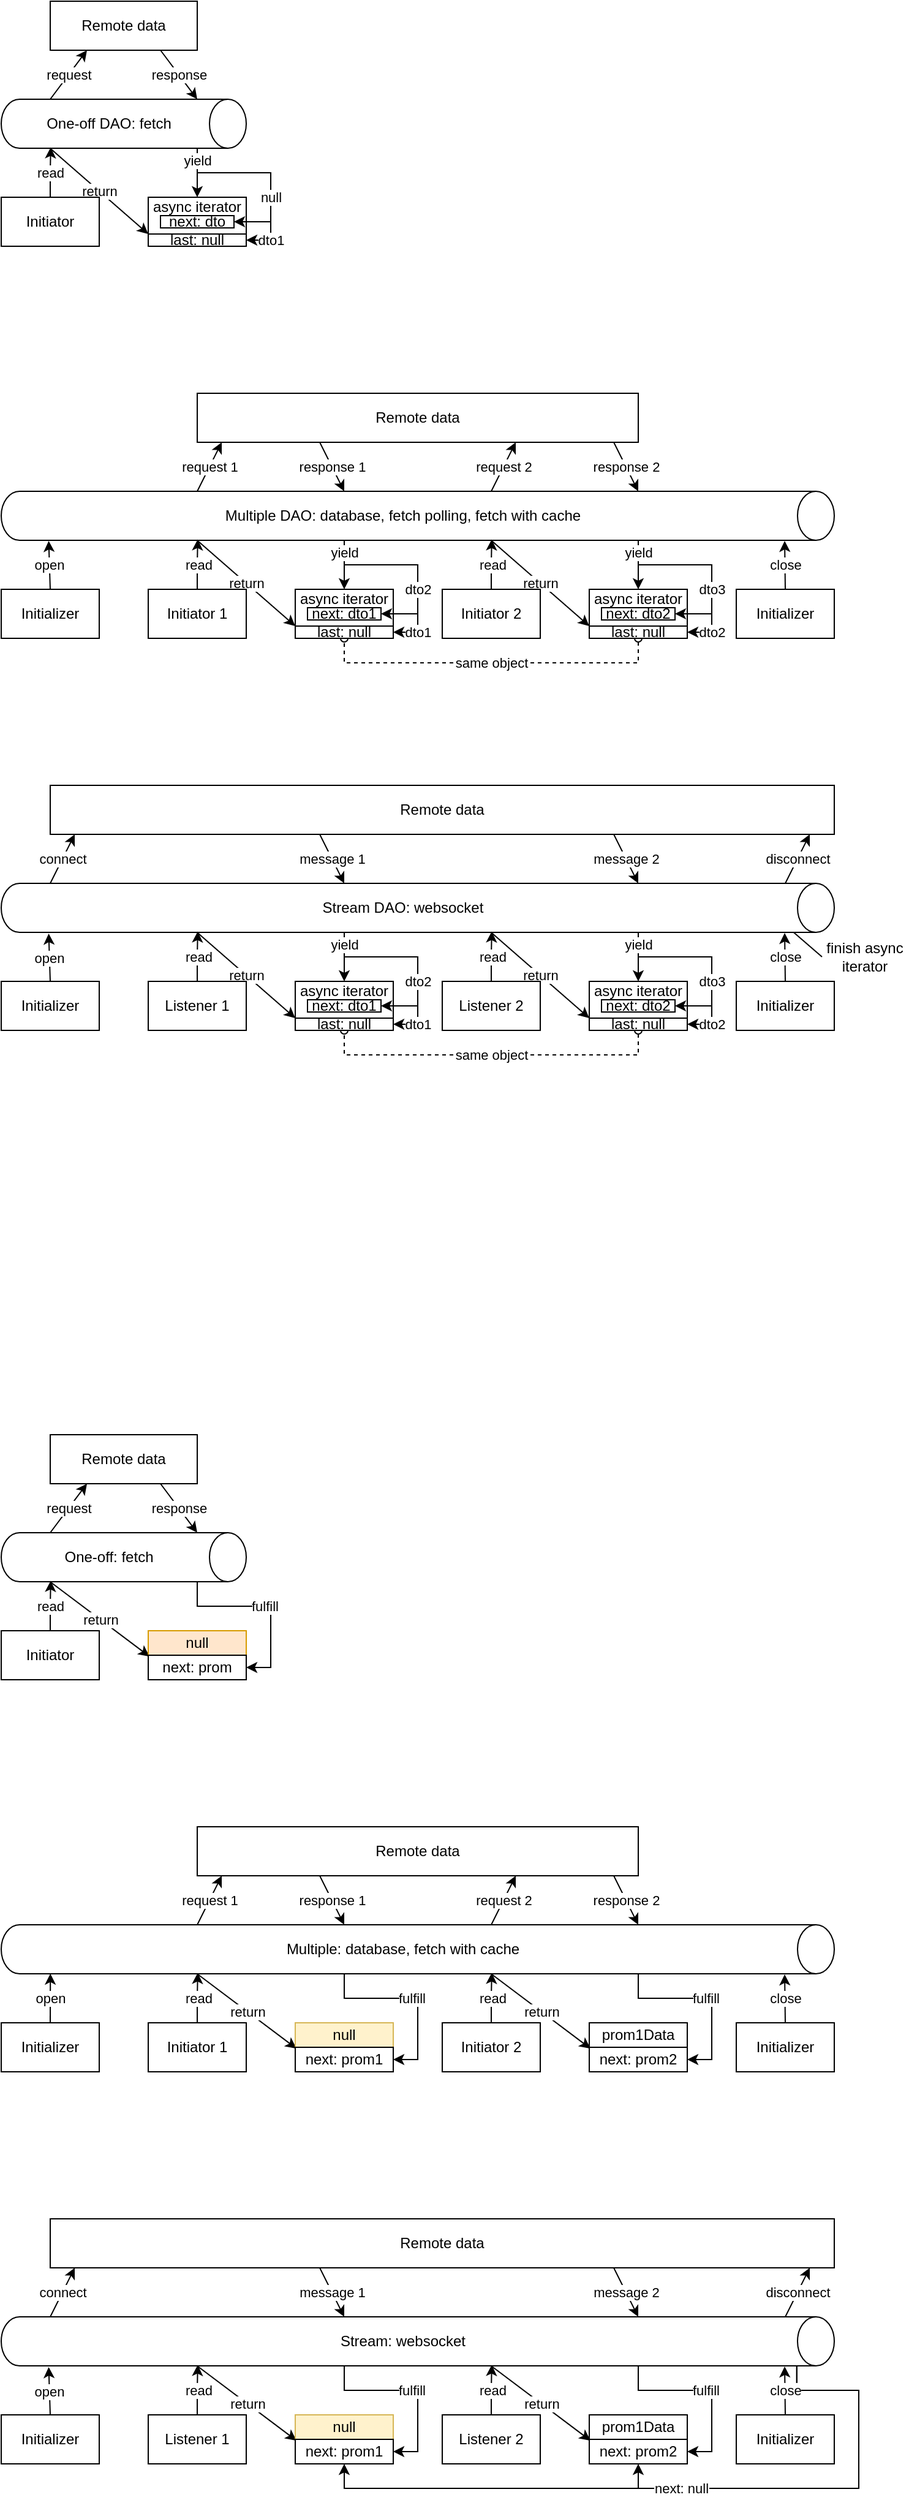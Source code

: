 <mxfile version="16.1.2" type="device" pages="4"><diagram id="Gtg9ba-zalLtvL_KVJMR" name="Page-1"><mxGraphModel dx="1389" dy="1953" grid="1" gridSize="10" guides="1" tooltips="1" connect="1" arrows="1" fold="1" page="1" pageScale="1" pageWidth="827" pageHeight="1169" math="0" shadow="0"><root><mxCell id="0"/><mxCell id="1" parent="0"/><mxCell id="9Xv6mPTmnDlkt4z8d6IE-254" value="same object" style="edgeStyle=orthogonalEdgeStyle;rounded=0;orthogonalLoop=1;jettySize=auto;html=1;exitX=0.5;exitY=1;exitDx=0;exitDy=0;entryX=0.5;entryY=1;entryDx=0;entryDy=0;strokeColor=default;startArrow=oval;dashed=1;startFill=0;endArrow=oval;endFill=0;" parent="1" source="9Xv6mPTmnDlkt4z8d6IE-235" target="9Xv6mPTmnDlkt4z8d6IE-228" edge="1"><mxGeometry relative="1" as="geometry"><mxPoint x="560" y="585" as="sourcePoint"/><mxPoint x="320" y="585" as="targetPoint"/></mxGeometry></mxCell><mxCell id="9Xv6mPTmnDlkt4z8d6IE-251" value="same object" style="edgeStyle=orthogonalEdgeStyle;rounded=0;orthogonalLoop=1;jettySize=auto;html=1;exitX=0.5;exitY=1;exitDx=0;exitDy=0;entryX=0.5;entryY=1;entryDx=0;entryDy=0;strokeColor=default;startArrow=oval;dashed=1;startFill=0;endArrow=oval;endFill=0;" parent="1" source="9Xv6mPTmnDlkt4z8d6IE-247" target="9Xv6mPTmnDlkt4z8d6IE-241" edge="1"><mxGeometry relative="1" as="geometry"/></mxCell><mxCell id="9Xv6mPTmnDlkt4z8d6IE-2" value="Multiple DAO: database, fetch polling, fetch with cache" style="shape=cylinder3;whiteSpace=wrap;html=1;boundedLbl=1;backgroundOutline=1;size=15;rotation=90;horizontal=0;" parent="1" vertex="1"><mxGeometry x="360" y="120" width="40" height="680" as="geometry"/></mxCell><mxCell id="9Xv6mPTmnDlkt4z8d6IE-33" value="open" style="edgeStyle=none;rounded=0;orthogonalLoop=1;jettySize=auto;html=1;exitX=0.5;exitY=0;exitDx=0;exitDy=0;entryX=1.011;entryY=0.943;entryDx=0;entryDy=0;entryPerimeter=0;" parent="1" source="9Xv6mPTmnDlkt4z8d6IE-8" target="9Xv6mPTmnDlkt4z8d6IE-2" edge="1"><mxGeometry relative="1" as="geometry"/></mxCell><mxCell id="9Xv6mPTmnDlkt4z8d6IE-8" value="Initializer" style="rounded=0;whiteSpace=wrap;html=1;" parent="1" vertex="1"><mxGeometry x="40" y="520" width="80" height="40" as="geometry"/></mxCell><mxCell id="9Xv6mPTmnDlkt4z8d6IE-9" value="Remote data" style="rounded=0;whiteSpace=wrap;html=1;" parent="1" vertex="1"><mxGeometry x="200" y="360" width="360" height="40" as="geometry"/></mxCell><mxCell id="9Xv6mPTmnDlkt4z8d6IE-19" value="request 1" style="rounded=0;orthogonalLoop=1;jettySize=auto;html=1;entryX=0.25;entryY=1;entryDx=0;entryDy=0;" parent="1" edge="1"><mxGeometry relative="1" as="geometry"><mxPoint x="200" y="440" as="sourcePoint"/><mxPoint x="220" y="400" as="targetPoint"/></mxGeometry></mxCell><mxCell id="9Xv6mPTmnDlkt4z8d6IE-20" value="response 1" style="edgeStyle=none;rounded=0;orthogonalLoop=1;jettySize=auto;html=1;exitX=0.75;exitY=1;exitDx=0;exitDy=0;entryX=0;entryY=0.2;entryDx=0;entryDy=0;entryPerimeter=0;" parent="1" edge="1"><mxGeometry relative="1" as="geometry"><mxPoint x="300" y="400" as="sourcePoint"/><mxPoint x="320" y="440" as="targetPoint"/></mxGeometry></mxCell><mxCell id="9Xv6mPTmnDlkt4z8d6IE-21" value="request 2" style="rounded=0;orthogonalLoop=1;jettySize=auto;html=1;entryX=0.25;entryY=1;entryDx=0;entryDy=0;" parent="1" edge="1"><mxGeometry relative="1" as="geometry"><mxPoint x="440" y="440" as="sourcePoint"/><mxPoint x="460" y="400" as="targetPoint"/></mxGeometry></mxCell><mxCell id="9Xv6mPTmnDlkt4z8d6IE-22" value="response 2" style="edgeStyle=none;rounded=0;orthogonalLoop=1;jettySize=auto;html=1;exitX=0.75;exitY=1;exitDx=0;exitDy=0;entryX=0;entryY=0.2;entryDx=0;entryDy=0;entryPerimeter=0;" parent="1" edge="1"><mxGeometry relative="1" as="geometry"><mxPoint x="540" y="400" as="sourcePoint"/><mxPoint x="560" y="440" as="targetPoint"/></mxGeometry></mxCell><mxCell id="9Xv6mPTmnDlkt4z8d6IE-24" value="return" style="edgeStyle=none;rounded=0;orthogonalLoop=1;jettySize=auto;html=1;entryX=0;entryY=1;entryDx=0;entryDy=0;exitX=0.982;exitY=0.804;exitDx=0;exitDy=0;exitPerimeter=0;" parent="1" target="9Xv6mPTmnDlkt4z8d6IE-226" edge="1"><mxGeometry relative="1" as="geometry"><mxPoint x="200.2" y="480.28" as="sourcePoint"/><mxPoint x="281" y="541" as="targetPoint"/></mxGeometry></mxCell><mxCell id="9Xv6mPTmnDlkt4z8d6IE-25" value="read" style="edgeStyle=orthogonalEdgeStyle;rounded=0;orthogonalLoop=1;jettySize=auto;html=1;exitX=0.5;exitY=0;exitDx=0;exitDy=0;entryX=0.982;entryY=0.798;entryDx=0;entryDy=0;entryPerimeter=0;" parent="1" source="9Xv6mPTmnDlkt4z8d6IE-26" edge="1"><mxGeometry relative="1" as="geometry"><mxPoint x="200.4" y="479.28" as="targetPoint"/></mxGeometry></mxCell><mxCell id="9Xv6mPTmnDlkt4z8d6IE-26" value="Initiator 1" style="rounded=0;whiteSpace=wrap;html=1;" parent="1" vertex="1"><mxGeometry x="160" y="520" width="80" height="40" as="geometry"/></mxCell><mxCell id="9Xv6mPTmnDlkt4z8d6IE-29" value="return" style="edgeStyle=none;rounded=0;orthogonalLoop=1;jettySize=auto;html=1;entryX=0;entryY=1;entryDx=0;entryDy=0;exitX=0.982;exitY=0.804;exitDx=0;exitDy=0;exitPerimeter=0;" parent="1" target="9Xv6mPTmnDlkt4z8d6IE-233" edge="1"><mxGeometry relative="1" as="geometry"><mxPoint x="440.2" y="480.28" as="sourcePoint"/><mxPoint x="521" y="541" as="targetPoint"/></mxGeometry></mxCell><mxCell id="9Xv6mPTmnDlkt4z8d6IE-30" value="read" style="edgeStyle=orthogonalEdgeStyle;rounded=0;orthogonalLoop=1;jettySize=auto;html=1;exitX=0.5;exitY=0;exitDx=0;exitDy=0;entryX=0.982;entryY=0.798;entryDx=0;entryDy=0;entryPerimeter=0;" parent="1" source="9Xv6mPTmnDlkt4z8d6IE-31" edge="1"><mxGeometry relative="1" as="geometry"><mxPoint x="440.4" y="479.28" as="targetPoint"/></mxGeometry></mxCell><mxCell id="9Xv6mPTmnDlkt4z8d6IE-31" value="Initiator 2" style="rounded=0;whiteSpace=wrap;html=1;" parent="1" vertex="1"><mxGeometry x="400" y="520" width="80" height="40" as="geometry"/></mxCell><mxCell id="9Xv6mPTmnDlkt4z8d6IE-253" style="rounded=0;orthogonalLoop=1;jettySize=auto;html=1;exitX=0.996;exitY=0.049;exitDx=0;exitDy=0;exitPerimeter=0;startArrow=none;startFill=0;endArrow=none;endFill=0;strokeColor=default;entryX=0;entryY=0.5;entryDx=0;entryDy=0;" parent="1" source="9Xv6mPTmnDlkt4z8d6IE-37" target="9Xv6mPTmnDlkt4z8d6IE-252" edge="1"><mxGeometry relative="1" as="geometry"><mxPoint x="710" y="810" as="targetPoint"/></mxGeometry></mxCell><mxCell id="9Xv6mPTmnDlkt4z8d6IE-37" value="Stream DAO: websocket" style="shape=cylinder3;whiteSpace=wrap;html=1;boundedLbl=1;backgroundOutline=1;size=15;rotation=90;horizontal=0;" parent="1" vertex="1"><mxGeometry x="360" y="440" width="40" height="680" as="geometry"/></mxCell><mxCell id="9Xv6mPTmnDlkt4z8d6IE-38" value="open" style="edgeStyle=none;rounded=0;orthogonalLoop=1;jettySize=auto;html=1;exitX=0.5;exitY=0;exitDx=0;exitDy=0;entryX=1.025;entryY=0.943;entryDx=0;entryDy=0;entryPerimeter=0;" parent="1" source="9Xv6mPTmnDlkt4z8d6IE-39" target="9Xv6mPTmnDlkt4z8d6IE-37" edge="1"><mxGeometry relative="1" as="geometry"/></mxCell><mxCell id="9Xv6mPTmnDlkt4z8d6IE-39" value="Initializer" style="rounded=0;whiteSpace=wrap;html=1;" parent="1" vertex="1"><mxGeometry x="40" y="840" width="80" height="40" as="geometry"/></mxCell><mxCell id="9Xv6mPTmnDlkt4z8d6IE-40" value="Remote data" style="rounded=0;whiteSpace=wrap;html=1;" parent="1" vertex="1"><mxGeometry x="80" y="680" width="640" height="40" as="geometry"/></mxCell><mxCell id="9Xv6mPTmnDlkt4z8d6IE-41" value="connect" style="rounded=0;orthogonalLoop=1;jettySize=auto;html=1;entryX=0.25;entryY=1;entryDx=0;entryDy=0;" parent="1" edge="1"><mxGeometry relative="1" as="geometry"><mxPoint x="80" y="760" as="sourcePoint"/><mxPoint x="100" y="720" as="targetPoint"/></mxGeometry></mxCell><mxCell id="9Xv6mPTmnDlkt4z8d6IE-42" value="message 1" style="edgeStyle=none;rounded=0;orthogonalLoop=1;jettySize=auto;html=1;exitX=0.75;exitY=1;exitDx=0;exitDy=0;entryX=0;entryY=0.2;entryDx=0;entryDy=0;entryPerimeter=0;" parent="1" edge="1"><mxGeometry relative="1" as="geometry"><mxPoint x="300" y="720" as="sourcePoint"/><mxPoint x="320" y="760" as="targetPoint"/></mxGeometry></mxCell><mxCell id="9Xv6mPTmnDlkt4z8d6IE-44" value="message 2" style="edgeStyle=none;rounded=0;orthogonalLoop=1;jettySize=auto;html=1;exitX=0.75;exitY=1;exitDx=0;exitDy=0;entryX=0;entryY=0.2;entryDx=0;entryDy=0;entryPerimeter=0;" parent="1" edge="1"><mxGeometry relative="1" as="geometry"><mxPoint x="540" y="720" as="sourcePoint"/><mxPoint x="560" y="760" as="targetPoint"/></mxGeometry></mxCell><mxCell id="9Xv6mPTmnDlkt4z8d6IE-46" value="return" style="edgeStyle=none;rounded=0;orthogonalLoop=1;jettySize=auto;html=1;entryX=0;entryY=1;entryDx=0;entryDy=0;exitX=0.982;exitY=0.804;exitDx=0;exitDy=0;exitPerimeter=0;" parent="1" target="9Xv6mPTmnDlkt4z8d6IE-239" edge="1"><mxGeometry relative="1" as="geometry"><mxPoint x="200.2" y="800.28" as="sourcePoint"/><mxPoint x="281" y="861" as="targetPoint"/></mxGeometry></mxCell><mxCell id="9Xv6mPTmnDlkt4z8d6IE-47" value="read" style="edgeStyle=orthogonalEdgeStyle;rounded=0;orthogonalLoop=1;jettySize=auto;html=1;exitX=0.5;exitY=0;exitDx=0;exitDy=0;entryX=0.982;entryY=0.798;entryDx=0;entryDy=0;entryPerimeter=0;" parent="1" source="9Xv6mPTmnDlkt4z8d6IE-48" edge="1"><mxGeometry relative="1" as="geometry"><mxPoint x="200.4" y="799.28" as="targetPoint"/></mxGeometry></mxCell><mxCell id="9Xv6mPTmnDlkt4z8d6IE-48" value="Listener 1" style="rounded=0;whiteSpace=wrap;html=1;" parent="1" vertex="1"><mxGeometry x="160" y="840" width="80" height="40" as="geometry"/></mxCell><mxCell id="9Xv6mPTmnDlkt4z8d6IE-51" value="return" style="edgeStyle=none;rounded=0;orthogonalLoop=1;jettySize=auto;html=1;entryX=0;entryY=0;entryDx=0;entryDy=0;exitX=0.982;exitY=0.804;exitDx=0;exitDy=0;exitPerimeter=0;" parent="1" target="9Xv6mPTmnDlkt4z8d6IE-247" edge="1"><mxGeometry relative="1" as="geometry"><mxPoint x="440.2" y="800.28" as="sourcePoint"/><mxPoint x="521" y="861" as="targetPoint"/></mxGeometry></mxCell><mxCell id="9Xv6mPTmnDlkt4z8d6IE-52" value="read" style="edgeStyle=orthogonalEdgeStyle;rounded=0;orthogonalLoop=1;jettySize=auto;html=1;exitX=0.5;exitY=0;exitDx=0;exitDy=0;entryX=0.982;entryY=0.798;entryDx=0;entryDy=0;entryPerimeter=0;" parent="1" source="9Xv6mPTmnDlkt4z8d6IE-53" edge="1"><mxGeometry relative="1" as="geometry"><mxPoint x="440.4" y="799.28" as="targetPoint"/></mxGeometry></mxCell><mxCell id="9Xv6mPTmnDlkt4z8d6IE-53" value="Listener 2" style="rounded=0;whiteSpace=wrap;html=1;" parent="1" vertex="1"><mxGeometry x="400" y="840" width="80" height="40" as="geometry"/></mxCell><mxCell id="9Xv6mPTmnDlkt4z8d6IE-68" value="close" style="edgeStyle=none;rounded=0;orthogonalLoop=1;jettySize=auto;html=1;exitX=0.5;exitY=0;exitDx=0;exitDy=0;entryX=1.011;entryY=0.948;entryDx=0;entryDy=0;entryPerimeter=0;" parent="1" source="9Xv6mPTmnDlkt4z8d6IE-69" edge="1"><mxGeometry relative="1" as="geometry"><mxPoint x="679.52" y="800.44" as="targetPoint"/></mxGeometry></mxCell><mxCell id="9Xv6mPTmnDlkt4z8d6IE-69" value="Initializer" style="rounded=0;whiteSpace=wrap;html=1;" parent="1" vertex="1"><mxGeometry x="640" y="840" width="80" height="40" as="geometry"/></mxCell><mxCell id="9Xv6mPTmnDlkt4z8d6IE-70" value="disconnect" style="rounded=0;orthogonalLoop=1;jettySize=auto;html=1;entryX=0.25;entryY=1;entryDx=0;entryDy=0;" parent="1" edge="1"><mxGeometry relative="1" as="geometry"><mxPoint x="680" y="760" as="sourcePoint"/><mxPoint x="700" y="720" as="targetPoint"/></mxGeometry></mxCell><mxCell id="9Xv6mPTmnDlkt4z8d6IE-71" value="close" style="edgeStyle=none;rounded=0;orthogonalLoop=1;jettySize=auto;html=1;exitX=0.5;exitY=0;exitDx=0;exitDy=0;entryX=1.011;entryY=0.948;entryDx=0;entryDy=0;entryPerimeter=0;" parent="1" source="9Xv6mPTmnDlkt4z8d6IE-72" edge="1"><mxGeometry relative="1" as="geometry"><mxPoint x="679.52" y="480.44" as="targetPoint"/></mxGeometry></mxCell><mxCell id="9Xv6mPTmnDlkt4z8d6IE-72" value="Initializer" style="rounded=0;whiteSpace=wrap;html=1;" parent="1" vertex="1"><mxGeometry x="640" y="520" width="80" height="40" as="geometry"/></mxCell><mxCell id="9Xv6mPTmnDlkt4z8d6IE-104" style="edgeStyle=orthogonalEdgeStyle;rounded=0;orthogonalLoop=1;jettySize=auto;html=1;exitX=1.011;exitY=0.045;exitDx=0;exitDy=0;exitPerimeter=0;entryX=0.5;entryY=1;entryDx=0;entryDy=0;" parent="1" source="9Xv6mPTmnDlkt4z8d6IE-74" target="9Xv6mPTmnDlkt4z8d6IE-90" edge="1"><mxGeometry relative="1" as="geometry"><Array as="points"><mxPoint x="689" y="1990"/><mxPoint x="740" y="1990"/><mxPoint x="740" y="2070"/><mxPoint x="560" y="2070"/></Array></mxGeometry></mxCell><mxCell id="9Xv6mPTmnDlkt4z8d6IE-74" value="Stream: websocket" style="shape=cylinder3;whiteSpace=wrap;html=1;boundedLbl=1;backgroundOutline=1;size=15;rotation=90;horizontal=0;" parent="1" vertex="1"><mxGeometry x="360" y="1610" width="40" height="680" as="geometry"/></mxCell><mxCell id="9Xv6mPTmnDlkt4z8d6IE-75" value="open" style="edgeStyle=none;rounded=0;orthogonalLoop=1;jettySize=auto;html=1;exitX=0.5;exitY=0;exitDx=0;exitDy=0;entryX=1.025;entryY=0.943;entryDx=0;entryDy=0;entryPerimeter=0;" parent="1" source="9Xv6mPTmnDlkt4z8d6IE-76" target="9Xv6mPTmnDlkt4z8d6IE-74" edge="1"><mxGeometry relative="1" as="geometry"/></mxCell><mxCell id="9Xv6mPTmnDlkt4z8d6IE-76" value="Initializer" style="rounded=0;whiteSpace=wrap;html=1;" parent="1" vertex="1"><mxGeometry x="40" y="2010" width="80" height="40" as="geometry"/></mxCell><mxCell id="9Xv6mPTmnDlkt4z8d6IE-77" value="Remote data" style="rounded=0;whiteSpace=wrap;html=1;" parent="1" vertex="1"><mxGeometry x="80" y="1850" width="640" height="40" as="geometry"/></mxCell><mxCell id="9Xv6mPTmnDlkt4z8d6IE-78" value="connect" style="rounded=0;orthogonalLoop=1;jettySize=auto;html=1;entryX=0.25;entryY=1;entryDx=0;entryDy=0;" parent="1" edge="1"><mxGeometry relative="1" as="geometry"><mxPoint x="80" y="1930" as="sourcePoint"/><mxPoint x="100" y="1890" as="targetPoint"/></mxGeometry></mxCell><mxCell id="9Xv6mPTmnDlkt4z8d6IE-79" value="message 1" style="edgeStyle=none;rounded=0;orthogonalLoop=1;jettySize=auto;html=1;exitX=0.75;exitY=1;exitDx=0;exitDy=0;entryX=0;entryY=0.2;entryDx=0;entryDy=0;entryPerimeter=0;" parent="1" edge="1"><mxGeometry relative="1" as="geometry"><mxPoint x="300" y="1890" as="sourcePoint"/><mxPoint x="320" y="1930" as="targetPoint"/></mxGeometry></mxCell><mxCell id="9Xv6mPTmnDlkt4z8d6IE-80" value="message 2" style="edgeStyle=none;rounded=0;orthogonalLoop=1;jettySize=auto;html=1;exitX=0.75;exitY=1;exitDx=0;exitDy=0;entryX=0;entryY=0.2;entryDx=0;entryDy=0;entryPerimeter=0;" parent="1" edge="1"><mxGeometry relative="1" as="geometry"><mxPoint x="540" y="1890" as="sourcePoint"/><mxPoint x="560" y="1930" as="targetPoint"/></mxGeometry></mxCell><mxCell id="9Xv6mPTmnDlkt4z8d6IE-81" value="return" style="edgeStyle=none;rounded=0;orthogonalLoop=1;jettySize=auto;html=1;entryX=0;entryY=0.5;entryDx=0;entryDy=0;exitX=0.982;exitY=0.804;exitDx=0;exitDy=0;exitPerimeter=0;" parent="1" edge="1"><mxGeometry relative="1" as="geometry"><mxPoint x="200.2" y="1970.28" as="sourcePoint"/><mxPoint x="281" y="2031" as="targetPoint"/></mxGeometry></mxCell><mxCell id="9Xv6mPTmnDlkt4z8d6IE-82" value="read" style="edgeStyle=orthogonalEdgeStyle;rounded=0;orthogonalLoop=1;jettySize=auto;html=1;exitX=0.5;exitY=0;exitDx=0;exitDy=0;entryX=0.982;entryY=0.798;entryDx=0;entryDy=0;entryPerimeter=0;" parent="1" source="9Xv6mPTmnDlkt4z8d6IE-83" edge="1"><mxGeometry relative="1" as="geometry"><mxPoint x="200.4" y="1969.28" as="targetPoint"/></mxGeometry></mxCell><mxCell id="9Xv6mPTmnDlkt4z8d6IE-83" value="Listener 1" style="rounded=0;whiteSpace=wrap;html=1;" parent="1" vertex="1"><mxGeometry x="160" y="2010" width="80" height="40" as="geometry"/></mxCell><mxCell id="9Xv6mPTmnDlkt4z8d6IE-84" value="null" style="rounded=0;whiteSpace=wrap;html=1;fillColor=#fff2cc;strokeColor=#d6b656;" parent="1" vertex="1"><mxGeometry x="280" y="2010" width="80" height="20" as="geometry"/></mxCell><mxCell id="9Xv6mPTmnDlkt4z8d6IE-85" value="return" style="edgeStyle=none;rounded=0;orthogonalLoop=1;jettySize=auto;html=1;entryX=0;entryY=0.5;entryDx=0;entryDy=0;exitX=0.982;exitY=0.804;exitDx=0;exitDy=0;exitPerimeter=0;" parent="1" edge="1"><mxGeometry relative="1" as="geometry"><mxPoint x="440.2" y="1970.28" as="sourcePoint"/><mxPoint x="521" y="2031" as="targetPoint"/></mxGeometry></mxCell><mxCell id="9Xv6mPTmnDlkt4z8d6IE-86" value="read" style="edgeStyle=orthogonalEdgeStyle;rounded=0;orthogonalLoop=1;jettySize=auto;html=1;exitX=0.5;exitY=0;exitDx=0;exitDy=0;entryX=0.982;entryY=0.798;entryDx=0;entryDy=0;entryPerimeter=0;" parent="1" source="9Xv6mPTmnDlkt4z8d6IE-87" edge="1"><mxGeometry relative="1" as="geometry"><mxPoint x="440.4" y="1969.28" as="targetPoint"/></mxGeometry></mxCell><mxCell id="9Xv6mPTmnDlkt4z8d6IE-87" value="Listener 2" style="rounded=0;whiteSpace=wrap;html=1;" parent="1" vertex="1"><mxGeometry x="400" y="2010" width="80" height="40" as="geometry"/></mxCell><mxCell id="9Xv6mPTmnDlkt4z8d6IE-89" value="prom1Data" style="rounded=0;whiteSpace=wrap;html=1;" parent="1" vertex="1"><mxGeometry x="520" y="2010" width="80" height="20" as="geometry"/></mxCell><mxCell id="9Xv6mPTmnDlkt4z8d6IE-90" value="next: prom2" style="rounded=0;whiteSpace=wrap;html=1;" parent="1" vertex="1"><mxGeometry x="520" y="2030" width="80" height="20" as="geometry"/></mxCell><mxCell id="9Xv6mPTmnDlkt4z8d6IE-91" value="next: prom1" style="rounded=0;whiteSpace=wrap;html=1;" parent="1" vertex="1"><mxGeometry x="280" y="2030" width="80" height="20" as="geometry"/></mxCell><mxCell id="9Xv6mPTmnDlkt4z8d6IE-93" value="fulfill" style="edgeStyle=orthogonalEdgeStyle;rounded=0;orthogonalLoop=1;jettySize=auto;html=1;entryX=1;entryY=0.5;entryDx=0;entryDy=0;" parent="1" target="9Xv6mPTmnDlkt4z8d6IE-90" edge="1"><mxGeometry relative="1" as="geometry"><mxPoint x="560" y="1970" as="sourcePoint"/><mxPoint x="560" y="2010" as="targetPoint"/><Array as="points"><mxPoint x="560" y="1990"/><mxPoint x="620" y="1990"/><mxPoint x="620" y="2040"/></Array></mxGeometry></mxCell><mxCell id="9Xv6mPTmnDlkt4z8d6IE-96" value="fulfill" style="edgeStyle=orthogonalEdgeStyle;rounded=0;orthogonalLoop=1;jettySize=auto;html=1;entryX=1;entryY=0.5;entryDx=0;entryDy=0;" parent="1" target="9Xv6mPTmnDlkt4z8d6IE-91" edge="1"><mxGeometry relative="1" as="geometry"><mxPoint x="320" y="1970" as="sourcePoint"/><Array as="points"><mxPoint x="320" y="1990"/><mxPoint x="380" y="1990"/><mxPoint x="380" y="2040"/></Array></mxGeometry></mxCell><mxCell id="9Xv6mPTmnDlkt4z8d6IE-98" value="Initializer" style="rounded=0;whiteSpace=wrap;html=1;" parent="1" vertex="1"><mxGeometry x="640" y="2010" width="80" height="40" as="geometry"/></mxCell><mxCell id="9Xv6mPTmnDlkt4z8d6IE-99" value="disconnect" style="rounded=0;orthogonalLoop=1;jettySize=auto;html=1;entryX=0.25;entryY=1;entryDx=0;entryDy=0;" parent="1" edge="1"><mxGeometry relative="1" as="geometry"><mxPoint x="680" y="1930" as="sourcePoint"/><mxPoint x="700" y="1890" as="targetPoint"/></mxGeometry></mxCell><mxCell id="9Xv6mPTmnDlkt4z8d6IE-105" value="next: null" style="edgeStyle=orthogonalEdgeStyle;rounded=0;orthogonalLoop=1;jettySize=auto;html=1;exitX=1.011;exitY=0.045;exitDx=0;exitDy=0;exitPerimeter=0;entryX=0.5;entryY=1;entryDx=0;entryDy=0;" parent="1" target="9Xv6mPTmnDlkt4z8d6IE-91" edge="1"><mxGeometry relative="1" as="geometry"><mxPoint x="689.4" y="1970.44" as="sourcePoint"/><mxPoint x="440" y="2050" as="targetPoint"/><Array as="points"><mxPoint x="689" y="1990"/><mxPoint x="740" y="1990"/><mxPoint x="740" y="2070"/><mxPoint x="320" y="2070"/></Array></mxGeometry></mxCell><mxCell id="9Xv6mPTmnDlkt4z8d6IE-97" value="close" style="edgeStyle=none;rounded=0;orthogonalLoop=1;jettySize=auto;html=1;exitX=0.5;exitY=0;exitDx=0;exitDy=0;entryX=1.011;entryY=0.948;entryDx=0;entryDy=0;entryPerimeter=0;" parent="1" source="9Xv6mPTmnDlkt4z8d6IE-98" edge="1"><mxGeometry relative="1" as="geometry"><mxPoint x="679.52" y="1970.44" as="targetPoint"/></mxGeometry></mxCell><mxCell id="9Xv6mPTmnDlkt4z8d6IE-106" value="request" style="rounded=0;orthogonalLoop=1;jettySize=auto;html=1;entryX=0.25;entryY=1;entryDx=0;entryDy=0;" parent="1" target="9Xv6mPTmnDlkt4z8d6IE-114" edge="1"><mxGeometry relative="1" as="geometry"><mxPoint x="80" y="1290" as="sourcePoint"/></mxGeometry></mxCell><mxCell id="9Xv6mPTmnDlkt4z8d6IE-107" value="fulfill" style="edgeStyle=orthogonalEdgeStyle;rounded=0;orthogonalLoop=1;jettySize=auto;html=1;entryX=1;entryY=0.5;entryDx=0;entryDy=0;" parent="1" target="9Xv6mPTmnDlkt4z8d6IE-134" edge="1"><mxGeometry relative="1" as="geometry"><mxPoint x="200" y="1330" as="sourcePoint"/><Array as="points"><mxPoint x="200" y="1350"/><mxPoint x="260" y="1350"/><mxPoint x="260" y="1400"/></Array></mxGeometry></mxCell><mxCell id="9Xv6mPTmnDlkt4z8d6IE-108" value="return" style="edgeStyle=none;rounded=0;orthogonalLoop=1;jettySize=auto;html=1;entryX=0;entryY=0.5;entryDx=0;entryDy=0;exitX=0.982;exitY=0.804;exitDx=0;exitDy=0;exitPerimeter=0;" parent="1" edge="1"><mxGeometry relative="1" as="geometry"><mxPoint x="80.2" y="1330.28" as="sourcePoint"/><mxPoint x="161" y="1391" as="targetPoint"/></mxGeometry></mxCell><mxCell id="9Xv6mPTmnDlkt4z8d6IE-109" value="One-off: fetch" style="shape=cylinder3;whiteSpace=wrap;html=1;boundedLbl=1;backgroundOutline=1;size=15;rotation=90;horizontal=0;" parent="1" vertex="1"><mxGeometry x="120" y="1210" width="40" height="200" as="geometry"/></mxCell><mxCell id="9Xv6mPTmnDlkt4z8d6IE-110" value="Multiple: database, fetch with cache" style="shape=cylinder3;whiteSpace=wrap;html=1;boundedLbl=1;backgroundOutline=1;size=15;rotation=90;horizontal=0;" parent="1" vertex="1"><mxGeometry x="360" y="1290" width="40" height="680" as="geometry"/></mxCell><mxCell id="9Xv6mPTmnDlkt4z8d6IE-111" value="read" style="edgeStyle=orthogonalEdgeStyle;rounded=0;orthogonalLoop=1;jettySize=auto;html=1;exitX=0.5;exitY=0;exitDx=0;exitDy=0;entryX=0.982;entryY=0.798;entryDx=0;entryDy=0;entryPerimeter=0;" parent="1" source="9Xv6mPTmnDlkt4z8d6IE-112" target="9Xv6mPTmnDlkt4z8d6IE-109" edge="1"><mxGeometry relative="1" as="geometry"/></mxCell><mxCell id="9Xv6mPTmnDlkt4z8d6IE-112" value="Initiator" style="rounded=0;whiteSpace=wrap;html=1;" parent="1" vertex="1"><mxGeometry x="40" y="1370" width="80" height="40" as="geometry"/></mxCell><mxCell id="9Xv6mPTmnDlkt4z8d6IE-113" value="response" style="edgeStyle=none;rounded=0;orthogonalLoop=1;jettySize=auto;html=1;exitX=0.75;exitY=1;exitDx=0;exitDy=0;entryX=0;entryY=0.2;entryDx=0;entryDy=0;entryPerimeter=0;" parent="1" source="9Xv6mPTmnDlkt4z8d6IE-114" target="9Xv6mPTmnDlkt4z8d6IE-109" edge="1"><mxGeometry relative="1" as="geometry"/></mxCell><mxCell id="9Xv6mPTmnDlkt4z8d6IE-114" value="Remote data" style="rounded=0;whiteSpace=wrap;html=1;" parent="1" vertex="1"><mxGeometry x="80" y="1210" width="120" height="40" as="geometry"/></mxCell><mxCell id="9Xv6mPTmnDlkt4z8d6IE-115" value="open" style="edgeStyle=none;rounded=0;orthogonalLoop=1;jettySize=auto;html=1;exitX=0.5;exitY=0;exitDx=0;exitDy=0;entryX=0.996;entryY=0.941;entryDx=0;entryDy=0;entryPerimeter=0;" parent="1" source="9Xv6mPTmnDlkt4z8d6IE-116" target="9Xv6mPTmnDlkt4z8d6IE-110" edge="1"><mxGeometry relative="1" as="geometry"/></mxCell><mxCell id="9Xv6mPTmnDlkt4z8d6IE-116" value="Initializer" style="rounded=0;whiteSpace=wrap;html=1;" parent="1" vertex="1"><mxGeometry x="40" y="1690" width="80" height="40" as="geometry"/></mxCell><mxCell id="9Xv6mPTmnDlkt4z8d6IE-117" value="Remote data" style="rounded=0;whiteSpace=wrap;html=1;" parent="1" vertex="1"><mxGeometry x="200" y="1530" width="360" height="40" as="geometry"/></mxCell><mxCell id="9Xv6mPTmnDlkt4z8d6IE-118" value="null" style="rounded=0;whiteSpace=wrap;html=1;fillColor=#ffe6cc;strokeColor=#d79b00;" parent="1" vertex="1"><mxGeometry x="160" y="1370" width="80" height="20" as="geometry"/></mxCell><mxCell id="9Xv6mPTmnDlkt4z8d6IE-119" value="request 1" style="rounded=0;orthogonalLoop=1;jettySize=auto;html=1;entryX=0.25;entryY=1;entryDx=0;entryDy=0;" parent="1" edge="1"><mxGeometry relative="1" as="geometry"><mxPoint x="200" y="1610" as="sourcePoint"/><mxPoint x="220" y="1570" as="targetPoint"/></mxGeometry></mxCell><mxCell id="9Xv6mPTmnDlkt4z8d6IE-120" value="response 1" style="edgeStyle=none;rounded=0;orthogonalLoop=1;jettySize=auto;html=1;exitX=0.75;exitY=1;exitDx=0;exitDy=0;entryX=0;entryY=0.2;entryDx=0;entryDy=0;entryPerimeter=0;" parent="1" edge="1"><mxGeometry relative="1" as="geometry"><mxPoint x="300" y="1570" as="sourcePoint"/><mxPoint x="320" y="1610" as="targetPoint"/></mxGeometry></mxCell><mxCell id="9Xv6mPTmnDlkt4z8d6IE-121" value="request 2" style="rounded=0;orthogonalLoop=1;jettySize=auto;html=1;entryX=0.25;entryY=1;entryDx=0;entryDy=0;" parent="1" edge="1"><mxGeometry relative="1" as="geometry"><mxPoint x="440" y="1610" as="sourcePoint"/><mxPoint x="460" y="1570" as="targetPoint"/></mxGeometry></mxCell><mxCell id="9Xv6mPTmnDlkt4z8d6IE-122" value="response 2" style="edgeStyle=none;rounded=0;orthogonalLoop=1;jettySize=auto;html=1;exitX=0.75;exitY=1;exitDx=0;exitDy=0;entryX=0;entryY=0.2;entryDx=0;entryDy=0;entryPerimeter=0;" parent="1" edge="1"><mxGeometry relative="1" as="geometry"><mxPoint x="540" y="1570" as="sourcePoint"/><mxPoint x="560" y="1610" as="targetPoint"/></mxGeometry></mxCell><mxCell id="9Xv6mPTmnDlkt4z8d6IE-123" value="return" style="edgeStyle=none;rounded=0;orthogonalLoop=1;jettySize=auto;html=1;entryX=0;entryY=0.5;entryDx=0;entryDy=0;exitX=0.982;exitY=0.804;exitDx=0;exitDy=0;exitPerimeter=0;" parent="1" edge="1"><mxGeometry relative="1" as="geometry"><mxPoint x="200.2" y="1650.28" as="sourcePoint"/><mxPoint x="281" y="1711" as="targetPoint"/></mxGeometry></mxCell><mxCell id="9Xv6mPTmnDlkt4z8d6IE-124" value="read" style="edgeStyle=orthogonalEdgeStyle;rounded=0;orthogonalLoop=1;jettySize=auto;html=1;exitX=0.5;exitY=0;exitDx=0;exitDy=0;entryX=0.982;entryY=0.798;entryDx=0;entryDy=0;entryPerimeter=0;" parent="1" source="9Xv6mPTmnDlkt4z8d6IE-125" edge="1"><mxGeometry relative="1" as="geometry"><mxPoint x="200.4" y="1649.28" as="targetPoint"/></mxGeometry></mxCell><mxCell id="9Xv6mPTmnDlkt4z8d6IE-125" value="Initiator 1" style="rounded=0;whiteSpace=wrap;html=1;" parent="1" vertex="1"><mxGeometry x="160" y="1690" width="80" height="40" as="geometry"/></mxCell><mxCell id="9Xv6mPTmnDlkt4z8d6IE-127" value="null" style="rounded=0;whiteSpace=wrap;html=1;fillColor=#fff2cc;strokeColor=#d6b656;" parent="1" vertex="1"><mxGeometry x="280" y="1690" width="80" height="20" as="geometry"/></mxCell><mxCell id="9Xv6mPTmnDlkt4z8d6IE-128" value="fulfill" style="edgeStyle=orthogonalEdgeStyle;rounded=0;orthogonalLoop=1;jettySize=auto;html=1;entryX=1;entryY=0.5;entryDx=0;entryDy=0;" parent="1" target="9Xv6mPTmnDlkt4z8d6IE-136" edge="1"><mxGeometry relative="1" as="geometry"><mxPoint x="560" y="1650" as="sourcePoint"/><mxPoint x="560" y="1690" as="targetPoint"/><Array as="points"><mxPoint x="560" y="1670"/><mxPoint x="620" y="1670"/><mxPoint x="620" y="1720"/></Array></mxGeometry></mxCell><mxCell id="9Xv6mPTmnDlkt4z8d6IE-129" value="return" style="edgeStyle=none;rounded=0;orthogonalLoop=1;jettySize=auto;html=1;entryX=0;entryY=0.5;entryDx=0;entryDy=0;exitX=0.982;exitY=0.804;exitDx=0;exitDy=0;exitPerimeter=0;" parent="1" edge="1"><mxGeometry relative="1" as="geometry"><mxPoint x="440.2" y="1650.28" as="sourcePoint"/><mxPoint x="521" y="1711" as="targetPoint"/></mxGeometry></mxCell><mxCell id="9Xv6mPTmnDlkt4z8d6IE-130" value="read" style="edgeStyle=orthogonalEdgeStyle;rounded=0;orthogonalLoop=1;jettySize=auto;html=1;exitX=0.5;exitY=0;exitDx=0;exitDy=0;entryX=0.982;entryY=0.798;entryDx=0;entryDy=0;entryPerimeter=0;" parent="1" source="9Xv6mPTmnDlkt4z8d6IE-131" edge="1"><mxGeometry relative="1" as="geometry"><mxPoint x="440.4" y="1649.28" as="targetPoint"/></mxGeometry></mxCell><mxCell id="9Xv6mPTmnDlkt4z8d6IE-131" value="Initiator 2" style="rounded=0;whiteSpace=wrap;html=1;" parent="1" vertex="1"><mxGeometry x="400" y="1690" width="80" height="40" as="geometry"/></mxCell><mxCell id="9Xv6mPTmnDlkt4z8d6IE-132" value="prom1Data" style="rounded=0;whiteSpace=wrap;html=1;" parent="1" vertex="1"><mxGeometry x="520" y="1690" width="80" height="20" as="geometry"/></mxCell><mxCell id="9Xv6mPTmnDlkt4z8d6IE-134" value="next: prom" style="rounded=0;whiteSpace=wrap;html=1;" parent="1" vertex="1"><mxGeometry x="160" y="1390" width="80" height="20" as="geometry"/></mxCell><mxCell id="9Xv6mPTmnDlkt4z8d6IE-136" value="next: prom2" style="rounded=0;whiteSpace=wrap;html=1;" parent="1" vertex="1"><mxGeometry x="520" y="1710" width="80" height="20" as="geometry"/></mxCell><mxCell id="9Xv6mPTmnDlkt4z8d6IE-137" value="next: prom1" style="rounded=0;whiteSpace=wrap;html=1;" parent="1" vertex="1"><mxGeometry x="280" y="1710" width="80" height="20" as="geometry"/></mxCell><mxCell id="9Xv6mPTmnDlkt4z8d6IE-139" value="fulfill" style="edgeStyle=orthogonalEdgeStyle;rounded=0;orthogonalLoop=1;jettySize=auto;html=1;entryX=1;entryY=0.5;entryDx=0;entryDy=0;" parent="1" target="9Xv6mPTmnDlkt4z8d6IE-137" edge="1"><mxGeometry relative="1" as="geometry"><mxPoint x="320" y="1650" as="sourcePoint"/><Array as="points"><mxPoint x="320" y="1670"/><mxPoint x="380" y="1670"/><mxPoint x="380" y="1720"/></Array></mxGeometry></mxCell><mxCell id="9Xv6mPTmnDlkt4z8d6IE-140" value="close" style="edgeStyle=none;rounded=0;orthogonalLoop=1;jettySize=auto;html=1;exitX=0.5;exitY=0;exitDx=0;exitDy=0;entryX=1.011;entryY=0.948;entryDx=0;entryDy=0;entryPerimeter=0;" parent="1" source="9Xv6mPTmnDlkt4z8d6IE-141" edge="1"><mxGeometry relative="1" as="geometry"><mxPoint x="679.52" y="1650.44" as="targetPoint"/></mxGeometry></mxCell><mxCell id="9Xv6mPTmnDlkt4z8d6IE-141" value="Initializer" style="rounded=0;whiteSpace=wrap;html=1;" parent="1" vertex="1"><mxGeometry x="640" y="1690" width="80" height="40" as="geometry"/></mxCell><mxCell id="9Xv6mPTmnDlkt4z8d6IE-211" value="async iterator&lt;br&gt;&amp;nbsp;" style="rounded=0;whiteSpace=wrap;html=1;labelPosition=center;verticalLabelPosition=middle;align=center;verticalAlign=middle;" parent="1" vertex="1"><mxGeometry x="160" y="200" width="80" height="30" as="geometry"/></mxCell><mxCell id="9Xv6mPTmnDlkt4z8d6IE-212" value="next: dto" style="rounded=0;whiteSpace=wrap;html=1;" parent="1" vertex="1"><mxGeometry x="170" y="215" width="60" height="10" as="geometry"/></mxCell><mxCell id="9Xv6mPTmnDlkt4z8d6IE-213" value="last: null" style="rounded=0;whiteSpace=wrap;html=1;" parent="1" vertex="1"><mxGeometry x="160" y="230" width="80" height="10" as="geometry"/></mxCell><mxCell id="9Xv6mPTmnDlkt4z8d6IE-214" value="request" style="rounded=0;orthogonalLoop=1;jettySize=auto;html=1;entryX=0.25;entryY=1;entryDx=0;entryDy=0;" parent="1" target="9Xv6mPTmnDlkt4z8d6IE-221" edge="1"><mxGeometry relative="1" as="geometry"><mxPoint x="80" y="120" as="sourcePoint"/></mxGeometry></mxCell><mxCell id="9Xv6mPTmnDlkt4z8d6IE-216" value="return" style="edgeStyle=none;rounded=0;orthogonalLoop=1;jettySize=auto;html=1;entryX=0;entryY=0;entryDx=0;entryDy=0;exitX=0.982;exitY=0.804;exitDx=0;exitDy=0;exitPerimeter=0;" parent="1" target="9Xv6mPTmnDlkt4z8d6IE-213" edge="1"><mxGeometry relative="1" as="geometry"><mxPoint x="80.2" y="160.28" as="sourcePoint"/><mxPoint x="161" y="221" as="targetPoint"/></mxGeometry></mxCell><mxCell id="9Xv6mPTmnDlkt4z8d6IE-217" value="One-off DAO: fetch" style="shape=cylinder3;whiteSpace=wrap;html=1;boundedLbl=1;backgroundOutline=1;size=15;rotation=90;horizontal=0;" parent="1" vertex="1"><mxGeometry x="120" y="40" width="40" height="200" as="geometry"/></mxCell><mxCell id="9Xv6mPTmnDlkt4z8d6IE-218" value="read" style="edgeStyle=orthogonalEdgeStyle;rounded=0;orthogonalLoop=1;jettySize=auto;html=1;exitX=0.5;exitY=0;exitDx=0;exitDy=0;entryX=0.982;entryY=0.798;entryDx=0;entryDy=0;entryPerimeter=0;" parent="1" source="9Xv6mPTmnDlkt4z8d6IE-219" target="9Xv6mPTmnDlkt4z8d6IE-217" edge="1"><mxGeometry relative="1" as="geometry"/></mxCell><mxCell id="9Xv6mPTmnDlkt4z8d6IE-219" value="Initiator" style="rounded=0;whiteSpace=wrap;html=1;" parent="1" vertex="1"><mxGeometry x="40" y="200" width="80" height="40" as="geometry"/></mxCell><mxCell id="9Xv6mPTmnDlkt4z8d6IE-220" value="response" style="edgeStyle=none;rounded=0;orthogonalLoop=1;jettySize=auto;html=1;exitX=0.75;exitY=1;exitDx=0;exitDy=0;entryX=0;entryY=0.2;entryDx=0;entryDy=0;entryPerimeter=0;" parent="1" source="9Xv6mPTmnDlkt4z8d6IE-221" target="9Xv6mPTmnDlkt4z8d6IE-217" edge="1"><mxGeometry relative="1" as="geometry"/></mxCell><mxCell id="9Xv6mPTmnDlkt4z8d6IE-221" value="Remote data" style="rounded=0;whiteSpace=wrap;html=1;" parent="1" vertex="1"><mxGeometry x="80" y="40" width="120" height="40" as="geometry"/></mxCell><mxCell id="9Xv6mPTmnDlkt4z8d6IE-226" value="async iterator&lt;br&gt;&amp;nbsp;" style="rounded=0;whiteSpace=wrap;html=1;labelPosition=center;verticalLabelPosition=middle;align=center;verticalAlign=middle;" parent="1" vertex="1"><mxGeometry x="280" y="520" width="80" height="30" as="geometry"/></mxCell><mxCell id="9Xv6mPTmnDlkt4z8d6IE-227" value="next: dto1" style="rounded=0;whiteSpace=wrap;html=1;" parent="1" vertex="1"><mxGeometry x="290" y="535" width="60" height="10" as="geometry"/></mxCell><mxCell id="9Xv6mPTmnDlkt4z8d6IE-228" value="last: null" style="rounded=0;whiteSpace=wrap;html=1;" parent="1" vertex="1"><mxGeometry x="280" y="550" width="80" height="10" as="geometry"/></mxCell><mxCell id="9Xv6mPTmnDlkt4z8d6IE-231" value="dto1" style="edgeStyle=orthogonalEdgeStyle;rounded=0;orthogonalLoop=1;jettySize=auto;html=1;entryX=1;entryY=0.5;entryDx=0;entryDy=0;" parent="1" target="9Xv6mPTmnDlkt4z8d6IE-213" edge="1"><mxGeometry x="0.742" relative="1" as="geometry"><mxPoint x="200" y="159.97" as="sourcePoint"/><mxPoint x="230" y="219.97" as="targetPoint"/><Array as="points"><mxPoint x="200" y="180"/><mxPoint x="260" y="180"/><mxPoint x="260" y="235"/></Array><mxPoint as="offset"/></mxGeometry></mxCell><mxCell id="9Xv6mPTmnDlkt4z8d6IE-232" value="dto1" style="edgeStyle=orthogonalEdgeStyle;rounded=0;orthogonalLoop=1;jettySize=auto;html=1;" parent="1" target="9Xv6mPTmnDlkt4z8d6IE-228" edge="1"><mxGeometry x="0.742" relative="1" as="geometry"><mxPoint x="320" y="479.97" as="sourcePoint"/><mxPoint x="360" y="555" as="targetPoint"/><Array as="points"><mxPoint x="320" y="500"/><mxPoint x="380" y="500"/><mxPoint x="380" y="555"/></Array><mxPoint as="offset"/></mxGeometry></mxCell><mxCell id="9Xv6mPTmnDlkt4z8d6IE-233" value="async iterator&lt;br&gt;&amp;nbsp;" style="rounded=0;whiteSpace=wrap;html=1;labelPosition=center;verticalLabelPosition=middle;align=center;verticalAlign=middle;" parent="1" vertex="1"><mxGeometry x="520" y="520" width="80" height="30" as="geometry"/></mxCell><mxCell id="9Xv6mPTmnDlkt4z8d6IE-234" value="next: dto2" style="rounded=0;whiteSpace=wrap;html=1;" parent="1" vertex="1"><mxGeometry x="530" y="535" width="60" height="10" as="geometry"/></mxCell><mxCell id="9Xv6mPTmnDlkt4z8d6IE-235" value="last: null" style="rounded=0;whiteSpace=wrap;html=1;" parent="1" vertex="1"><mxGeometry x="520" y="550" width="80" height="10" as="geometry"/></mxCell><mxCell id="9Xv6mPTmnDlkt4z8d6IE-238" value="dto2" style="edgeStyle=orthogonalEdgeStyle;rounded=0;orthogonalLoop=1;jettySize=auto;html=1;" parent="1" target="9Xv6mPTmnDlkt4z8d6IE-235" edge="1"><mxGeometry x="0.742" relative="1" as="geometry"><mxPoint x="560" y="479.97" as="sourcePoint"/><mxPoint x="600" y="555" as="targetPoint"/><Array as="points"><mxPoint x="560" y="500"/><mxPoint x="620" y="500"/><mxPoint x="620" y="555"/></Array><mxPoint as="offset"/></mxGeometry></mxCell><mxCell id="9Xv6mPTmnDlkt4z8d6IE-225" value="null" style="edgeStyle=orthogonalEdgeStyle;rounded=0;orthogonalLoop=1;jettySize=auto;html=1;entryX=1;entryY=0.5;entryDx=0;entryDy=0;" parent="1" target="9Xv6mPTmnDlkt4z8d6IE-212" edge="1"><mxGeometry x="0.333" relative="1" as="geometry"><mxPoint x="200" y="160" as="sourcePoint"/><mxPoint x="240" y="207.5" as="targetPoint"/><Array as="points"><mxPoint x="200" y="180"/><mxPoint x="260" y="180"/><mxPoint x="260" y="220"/></Array><mxPoint as="offset"/></mxGeometry></mxCell><mxCell id="9Xv6mPTmnDlkt4z8d6IE-229" value="dto2" style="edgeStyle=orthogonalEdgeStyle;rounded=0;orthogonalLoop=1;jettySize=auto;html=1;entryX=1;entryY=0.5;entryDx=0;entryDy=0;" parent="1" target="9Xv6mPTmnDlkt4z8d6IE-227" edge="1"><mxGeometry x="0.333" relative="1" as="geometry"><mxPoint x="320" y="480" as="sourcePoint"/><mxPoint x="360" y="527.5" as="targetPoint"/><Array as="points"><mxPoint x="320" y="500"/><mxPoint x="380" y="500"/><mxPoint x="380" y="540"/></Array><mxPoint as="offset"/></mxGeometry></mxCell><mxCell id="9Xv6mPTmnDlkt4z8d6IE-236" value="dto3" style="edgeStyle=orthogonalEdgeStyle;rounded=0;orthogonalLoop=1;jettySize=auto;html=1;entryX=1;entryY=0.5;entryDx=0;entryDy=0;" parent="1" target="9Xv6mPTmnDlkt4z8d6IE-234" edge="1"><mxGeometry x="0.333" relative="1" as="geometry"><mxPoint x="560" y="480" as="sourcePoint"/><mxPoint x="600" y="527.5" as="targetPoint"/><Array as="points"><mxPoint x="560" y="500"/><mxPoint x="620" y="500"/><mxPoint x="620" y="540"/></Array><mxPoint as="offset"/></mxGeometry></mxCell><mxCell id="9Xv6mPTmnDlkt4z8d6IE-215" value="yield" style="edgeStyle=orthogonalEdgeStyle;rounded=0;orthogonalLoop=1;jettySize=auto;html=1;entryX=0.5;entryY=0;entryDx=0;entryDy=0;" parent="1" target="9Xv6mPTmnDlkt4z8d6IE-211" edge="1"><mxGeometry x="-0.5" relative="1" as="geometry"><mxPoint x="200" y="160" as="sourcePoint"/><mxPoint x="200" y="200" as="targetPoint"/><Array as="points"><mxPoint x="200" y="190"/><mxPoint x="200" y="190"/></Array><mxPoint as="offset"/></mxGeometry></mxCell><mxCell id="9Xv6mPTmnDlkt4z8d6IE-230" value="yield" style="edgeStyle=orthogonalEdgeStyle;rounded=0;orthogonalLoop=1;jettySize=auto;html=1;entryX=0.5;entryY=0;entryDx=0;entryDy=0;" parent="1" target="9Xv6mPTmnDlkt4z8d6IE-226" edge="1"><mxGeometry x="-0.5" relative="1" as="geometry"><mxPoint x="320" y="480" as="sourcePoint"/><mxPoint x="320" y="520" as="targetPoint"/><Array as="points"><mxPoint x="320" y="510"/><mxPoint x="320" y="510"/></Array><mxPoint as="offset"/></mxGeometry></mxCell><mxCell id="9Xv6mPTmnDlkt4z8d6IE-237" value="yield" style="edgeStyle=orthogonalEdgeStyle;rounded=0;orthogonalLoop=1;jettySize=auto;html=1;entryX=0.5;entryY=0;entryDx=0;entryDy=0;" parent="1" target="9Xv6mPTmnDlkt4z8d6IE-233" edge="1"><mxGeometry x="-0.5" relative="1" as="geometry"><mxPoint x="560" y="480" as="sourcePoint"/><mxPoint x="560" y="520" as="targetPoint"/><Array as="points"><mxPoint x="560" y="510"/><mxPoint x="560" y="510"/></Array><mxPoint as="offset"/></mxGeometry></mxCell><mxCell id="9Xv6mPTmnDlkt4z8d6IE-239" value="async iterator&lt;br&gt;&amp;nbsp;" style="rounded=0;whiteSpace=wrap;html=1;labelPosition=center;verticalLabelPosition=middle;align=center;verticalAlign=middle;" parent="1" vertex="1"><mxGeometry x="280" y="840" width="80" height="30" as="geometry"/></mxCell><mxCell id="9Xv6mPTmnDlkt4z8d6IE-240" value="next: dto1" style="rounded=0;whiteSpace=wrap;html=1;" parent="1" vertex="1"><mxGeometry x="290" y="855" width="60" height="10" as="geometry"/></mxCell><mxCell id="9Xv6mPTmnDlkt4z8d6IE-241" value="last: null" style="rounded=0;whiteSpace=wrap;html=1;" parent="1" vertex="1"><mxGeometry x="280" y="870" width="80" height="10" as="geometry"/></mxCell><mxCell id="9Xv6mPTmnDlkt4z8d6IE-242" value="dto1" style="edgeStyle=orthogonalEdgeStyle;rounded=0;orthogonalLoop=1;jettySize=auto;html=1;" parent="1" target="9Xv6mPTmnDlkt4z8d6IE-241" edge="1"><mxGeometry x="0.742" relative="1" as="geometry"><mxPoint x="320" y="799.97" as="sourcePoint"/><mxPoint x="360" y="875" as="targetPoint"/><Array as="points"><mxPoint x="320" y="820"/><mxPoint x="380" y="820"/><mxPoint x="380" y="875"/></Array><mxPoint as="offset"/></mxGeometry></mxCell><mxCell id="9Xv6mPTmnDlkt4z8d6IE-243" value="dto2" style="edgeStyle=orthogonalEdgeStyle;rounded=0;orthogonalLoop=1;jettySize=auto;html=1;entryX=1;entryY=0.5;entryDx=0;entryDy=0;" parent="1" target="9Xv6mPTmnDlkt4z8d6IE-240" edge="1"><mxGeometry x="0.333" relative="1" as="geometry"><mxPoint x="320" y="800" as="sourcePoint"/><mxPoint x="360" y="847.5" as="targetPoint"/><Array as="points"><mxPoint x="320" y="820"/><mxPoint x="380" y="820"/><mxPoint x="380" y="860"/></Array><mxPoint as="offset"/></mxGeometry></mxCell><mxCell id="9Xv6mPTmnDlkt4z8d6IE-244" value="yield" style="edgeStyle=orthogonalEdgeStyle;rounded=0;orthogonalLoop=1;jettySize=auto;html=1;entryX=0.5;entryY=0;entryDx=0;entryDy=0;" parent="1" target="9Xv6mPTmnDlkt4z8d6IE-239" edge="1"><mxGeometry x="-0.5" relative="1" as="geometry"><mxPoint x="320" y="800" as="sourcePoint"/><mxPoint x="320" y="840" as="targetPoint"/><Array as="points"><mxPoint x="320" y="830"/><mxPoint x="320" y="830"/></Array><mxPoint as="offset"/></mxGeometry></mxCell><mxCell id="9Xv6mPTmnDlkt4z8d6IE-245" value="async iterator&lt;br&gt;&amp;nbsp;" style="rounded=0;whiteSpace=wrap;html=1;labelPosition=center;verticalLabelPosition=middle;align=center;verticalAlign=middle;" parent="1" vertex="1"><mxGeometry x="520" y="840" width="80" height="30" as="geometry"/></mxCell><mxCell id="9Xv6mPTmnDlkt4z8d6IE-246" value="next: dto2" style="rounded=0;whiteSpace=wrap;html=1;" parent="1" vertex="1"><mxGeometry x="530" y="855" width="60" height="10" as="geometry"/></mxCell><mxCell id="9Xv6mPTmnDlkt4z8d6IE-247" value="last: null" style="rounded=0;whiteSpace=wrap;html=1;" parent="1" vertex="1"><mxGeometry x="520" y="870" width="80" height="10" as="geometry"/></mxCell><mxCell id="9Xv6mPTmnDlkt4z8d6IE-248" value="dto2" style="edgeStyle=orthogonalEdgeStyle;rounded=0;orthogonalLoop=1;jettySize=auto;html=1;" parent="1" target="9Xv6mPTmnDlkt4z8d6IE-247" edge="1"><mxGeometry x="0.742" relative="1" as="geometry"><mxPoint x="560" y="799.97" as="sourcePoint"/><mxPoint x="600" y="875" as="targetPoint"/><Array as="points"><mxPoint x="560" y="820"/><mxPoint x="620" y="820"/><mxPoint x="620" y="875"/></Array><mxPoint as="offset"/></mxGeometry></mxCell><mxCell id="9Xv6mPTmnDlkt4z8d6IE-249" value="dto3" style="edgeStyle=orthogonalEdgeStyle;rounded=0;orthogonalLoop=1;jettySize=auto;html=1;entryX=1;entryY=0.5;entryDx=0;entryDy=0;" parent="1" target="9Xv6mPTmnDlkt4z8d6IE-246" edge="1"><mxGeometry x="0.333" relative="1" as="geometry"><mxPoint x="560" y="800" as="sourcePoint"/><mxPoint x="600" y="847.5" as="targetPoint"/><Array as="points"><mxPoint x="560" y="820"/><mxPoint x="620" y="820"/><mxPoint x="620" y="860"/></Array><mxPoint as="offset"/></mxGeometry></mxCell><mxCell id="9Xv6mPTmnDlkt4z8d6IE-250" value="yield" style="edgeStyle=orthogonalEdgeStyle;rounded=0;orthogonalLoop=1;jettySize=auto;html=1;entryX=0.5;entryY=0;entryDx=0;entryDy=0;" parent="1" target="9Xv6mPTmnDlkt4z8d6IE-245" edge="1"><mxGeometry x="-0.5" relative="1" as="geometry"><mxPoint x="560" y="800" as="sourcePoint"/><mxPoint x="560" y="840" as="targetPoint"/><Array as="points"><mxPoint x="560" y="830"/><mxPoint x="560" y="830"/></Array><mxPoint as="offset"/></mxGeometry></mxCell><mxCell id="9Xv6mPTmnDlkt4z8d6IE-252" value="finish async iterator" style="text;html=1;strokeColor=none;fillColor=none;align=center;verticalAlign=middle;whiteSpace=wrap;rounded=0;opacity=50;" parent="1" vertex="1"><mxGeometry x="710" y="800" width="70" height="40" as="geometry"/></mxCell></root></mxGraphModel></diagram><diagram id="WW-G8sfTL1ZeC-0A5iis" name="class"><mxGraphModel dx="1389" dy="1953" grid="1" gridSize="10" guides="1" tooltips="1" connect="1" arrows="1" fold="1" page="1" pageScale="1" pageWidth="827" pageHeight="1169" math="0" shadow="0"><root><mxCell id="e9ZhMF7jpQxcif9lwXlz-0"/><mxCell id="e9ZhMF7jpQxcif9lwXlz-1" parent="e9ZhMF7jpQxcif9lwXlz-0"/><mxCell id="e9ZhMF7jpQxcif9lwXlz-4" value="BaseDto" style="swimlane;fontStyle=0;childLayout=stackLayout;horizontal=1;startSize=30;horizontalStack=0;resizeParent=1;resizeParentMax=0;resizeLast=0;collapsible=1;marginBottom=0;fillColor=#f5f5f5;fontColor=#333333;strokeColor=#666666;" parent="e9ZhMF7jpQxcif9lwXlz-1" vertex="1"><mxGeometry x="290" y="10" width="240" height="120" as="geometry"><mxRectangle x="290" y="10" width="50" height="30" as="alternateBounds"/></mxGeometry></mxCell><mxCell id="e9ZhMF7jpQxcif9lwXlz-5" value="constructor(...)" style="text;strokeColor=none;fillColor=default;align=left;verticalAlign=middle;spacingLeft=4;spacingRight=4;overflow=hidden;points=[[0,0.5],[1,0.5]];portConstraint=eastwest;rotatable=0;" parent="e9ZhMF7jpQxcif9lwXlz-4" vertex="1"><mxGeometry y="30" width="240" height="30" as="geometry"/></mxCell><mxCell id="e9ZhMF7jpQxcif9lwXlz-6" value="// get...() =&gt; *" style="text;strokeColor=none;fillColor=default;align=left;verticalAlign=middle;spacingLeft=4;spacingRight=4;overflow=hidden;points=[[0,0.5],[1,0.5]];portConstraint=eastwest;rotatable=0;" parent="e9ZhMF7jpQxcif9lwXlz-4" vertex="1"><mxGeometry y="60" width="240" height="30" as="geometry"/></mxCell><mxCell id="kBC-TtB1xrhfkGNUrQ0X-0" value="toString() =&gt; String" style="text;strokeColor=none;fillColor=default;align=left;verticalAlign=middle;spacingLeft=4;spacingRight=4;overflow=hidden;points=[[0,0.5],[1,0.5]];portConstraint=eastwest;rotatable=0;" parent="e9ZhMF7jpQxcif9lwXlz-4" vertex="1"><mxGeometry y="90" width="240" height="30" as="geometry"/></mxCell><mxCell id="e9ZhMF7jpQxcif9lwXlz-8" value="DataStream" style="swimlane;fontStyle=0;childLayout=stackLayout;horizontal=1;startSize=30;horizontalStack=0;resizeParent=1;resizeParentMax=0;resizeLast=0;collapsible=1;marginBottom=0;fillColor=#f5f5f5;fontColor=#333333;strokeColor=#666666;" parent="e9ZhMF7jpQxcif9lwXlz-1" vertex="1"><mxGeometry x="570" y="10" width="240" height="120" as="geometry"/></mxCell><mxCell id="e9ZhMF7jpQxcif9lwXlz-9" value="last() =&gt; Dto|undefined" style="text;strokeColor=none;fillColor=none;align=left;verticalAlign=middle;spacingLeft=4;spacingRight=4;overflow=hidden;points=[[0,0.5],[1,0.5]];portConstraint=eastwest;rotatable=0;" parent="e9ZhMF7jpQxcif9lwXlz-8" vertex="1"><mxGeometry y="30" width="240" height="30" as="geometry"/></mxCell><mxCell id="e9ZhMF7jpQxcif9lwXlz-10" value="async current() =&gt; Dto" style="text;strokeColor=none;fillColor=none;align=left;verticalAlign=middle;spacingLeft=4;spacingRight=4;overflow=hidden;points=[[0,0.5],[1,0.5]];portConstraint=eastwest;rotatable=0;" parent="e9ZhMF7jpQxcif9lwXlz-8" vertex="1"><mxGeometry y="60" width="240" height="30" as="geometry"/></mxCell><mxCell id="e9ZhMF7jpQxcif9lwXlz-11" value="async iterator =&gt; [Dto*]" style="text;strokeColor=none;fillColor=none;align=left;verticalAlign=middle;spacingLeft=4;spacingRight=4;overflow=hidden;points=[[0,0.5],[1,0.5]];portConstraint=eastwest;rotatable=0;" parent="e9ZhMF7jpQxcif9lwXlz-8" vertex="1"><mxGeometry y="90" width="240" height="30" as="geometry"/></mxCell><mxCell id="e9ZhMF7jpQxcif9lwXlz-39" value="uses" style="edgeStyle=orthogonalEdgeStyle;rounded=0;orthogonalLoop=1;jettySize=auto;html=1;exitX=0.5;exitY=0;exitDx=0;exitDy=0;" parent="e9ZhMF7jpQxcif9lwXlz-1" source="e9ZhMF7jpQxcif9lwXlz-12" target="e9ZhMF7jpQxcif9lwXlz-8" edge="1"><mxGeometry relative="1" as="geometry"/></mxCell><mxCell id="e9ZhMF7jpQxcif9lwXlz-12" value="DataChannel" style="swimlane;fontStyle=0;childLayout=stackLayout;horizontal=1;startSize=30;horizontalStack=0;resizeParent=1;resizeParentMax=0;resizeLast=0;collapsible=1;marginBottom=0;fillColor=#f5f5f5;fontColor=#333333;strokeColor=#666666;" parent="e9ZhMF7jpQxcif9lwXlz-1" vertex="1"><mxGeometry x="570" y="210" width="240" height="150" as="geometry"/></mxCell><mxCell id="e9ZhMF7jpQxcif9lwXlz-13" value="constructor(DtoClass)" style="text;strokeColor=none;fillColor=none;align=left;verticalAlign=middle;spacingLeft=4;spacingRight=4;overflow=hidden;points=[[0,0.5],[1,0.5]];portConstraint=eastwest;rotatable=0;" parent="e9ZhMF7jpQxcif9lwXlz-12" vertex="1"><mxGeometry y="30" width="240" height="30" as="geometry"/></mxCell><mxCell id="e9ZhMF7jpQxcif9lwXlz-14" value="getStream() =&gt; DataStream" style="text;strokeColor=none;fillColor=none;align=left;verticalAlign=middle;spacingLeft=4;spacingRight=4;overflow=hidden;points=[[0,0.5],[1,0.5]];portConstraint=eastwest;rotatable=0;" parent="e9ZhMF7jpQxcif9lwXlz-12" vertex="1"><mxGeometry y="60" width="240" height="30" as="geometry"/></mxCell><mxCell id="e9ZhMF7jpQxcif9lwXlz-93" value="_updateStream(Dto)" style="text;strokeColor=none;fillColor=none;align=left;verticalAlign=middle;spacingLeft=4;spacingRight=4;overflow=hidden;points=[[0,0.5],[1,0.5]];portConstraint=eastwest;rotatable=0;" parent="e9ZhMF7jpQxcif9lwXlz-12" vertex="1"><mxGeometry y="90" width="240" height="30" as="geometry"/></mxCell><mxCell id="e9ZhMF7jpQxcif9lwXlz-15" value="// ...(...) =&gt; this" style="text;strokeColor=none;fillColor=none;align=left;verticalAlign=middle;spacingLeft=4;spacingRight=4;overflow=hidden;points=[[0,0.5],[1,0.5]];portConstraint=eastwest;rotatable=0;" parent="e9ZhMF7jpQxcif9lwXlz-12" vertex="1"><mxGeometry y="120" width="240" height="30" as="geometry"/></mxCell><mxCell id="e9ZhMF7jpQxcif9lwXlz-41" value="uses" style="edgeStyle=orthogonalEdgeStyle;rounded=0;orthogonalLoop=1;jettySize=auto;html=1;exitX=0.25;exitY=0;exitDx=0;exitDy=0;" parent="e9ZhMF7jpQxcif9lwXlz-1" source="e9ZhMF7jpQxcif9lwXlz-12" target="e9ZhMF7jpQxcif9lwXlz-4" edge="1"><mxGeometry relative="1" as="geometry"><Array as="points"><mxPoint x="630" y="170"/><mxPoint x="470" y="170"/></Array></mxGeometry></mxCell><mxCell id="e9ZhMF7jpQxcif9lwXlz-53" value="uses" style="edgeStyle=orthogonalEdgeStyle;rounded=0;orthogonalLoop=1;jettySize=auto;html=1;" parent="e9ZhMF7jpQxcif9lwXlz-1" source="e9ZhMF7jpQxcif9lwXlz-16" target="e9ZhMF7jpQxcif9lwXlz-4" edge="1"><mxGeometry relative="1" as="geometry"/></mxCell><mxCell id="e9ZhMF7jpQxcif9lwXlz-69" value="uses" style="edgeStyle=orthogonalEdgeStyle;rounded=0;orthogonalLoop=1;jettySize=auto;html=1;" parent="e9ZhMF7jpQxcif9lwXlz-1" source="e9ZhMF7jpQxcif9lwXlz-16" target="e9ZhMF7jpQxcif9lwXlz-12" edge="1"><mxGeometry relative="1" as="geometry"><mxPoint as="offset"/></mxGeometry></mxCell><mxCell id="e9ZhMF7jpQxcif9lwXlz-16" value="BaseDao" style="swimlane;fontStyle=0;childLayout=stackLayout;horizontal=1;startSize=30;horizontalStack=0;resizeParent=1;resizeParentMax=0;resizeLast=0;collapsible=1;marginBottom=0;fillColor=#f5f5f5;fontColor=#333333;strokeColor=#666666;" parent="e9ZhMF7jpQxcif9lwXlz-1" vertex="1"><mxGeometry x="290" y="225" width="240" height="120" as="geometry"/></mxCell><mxCell id="e9ZhMF7jpQxcif9lwXlz-17" value="constructor(DtoClass, DataChannelClass)" style="text;strokeColor=none;fillColor=none;align=left;verticalAlign=middle;spacingLeft=4;spacingRight=4;overflow=hidden;points=[[0,0.5],[1,0.5]];portConstraint=eastwest;rotatable=0;" parent="e9ZhMF7jpQxcif9lwXlz-16" vertex="1"><mxGeometry y="30" width="240" height="30" as="geometry"/></mxCell><mxCell id="e9ZhMF7jpQxcif9lwXlz-66" value="getStream() =&gt; DataStream" style="text;strokeColor=none;fillColor=none;align=left;verticalAlign=middle;spacingLeft=4;spacingRight=4;overflow=hidden;points=[[0,0.5],[1,0.5]];portConstraint=eastwest;rotatable=0;" parent="e9ZhMF7jpQxcif9lwXlz-16" vertex="1"><mxGeometry y="60" width="240" height="30" as="geometry"/></mxCell><mxCell id="e9ZhMF7jpQxcif9lwXlz-18" value="// ...(...) =&gt; this" style="text;strokeColor=none;fillColor=none;align=left;verticalAlign=middle;spacingLeft=4;spacingRight=4;overflow=hidden;points=[[0,0.5],[1,0.5]];portConstraint=eastwest;rotatable=0;" parent="e9ZhMF7jpQxcif9lwXlz-16" vertex="1"><mxGeometry y="90" width="240" height="30" as="geometry"/></mxCell><mxCell id="e9ZhMF7jpQxcif9lwXlz-43" value="extends" style="edgeStyle=orthogonalEdgeStyle;rounded=0;orthogonalLoop=1;jettySize=auto;html=1;" parent="e9ZhMF7jpQxcif9lwXlz-1" source="e9ZhMF7jpQxcif9lwXlz-22" target="e9ZhMF7jpQxcif9lwXlz-16" edge="1"><mxGeometry relative="1" as="geometry"/></mxCell><mxCell id="e9ZhMF7jpQxcif9lwXlz-22" value="CrudDao" style="swimlane;fontStyle=0;childLayout=stackLayout;horizontal=1;startSize=30;horizontalStack=0;resizeParent=1;resizeParentMax=0;resizeLast=0;collapsible=1;marginBottom=0;fillColor=#f5f5f5;fontColor=#333333;strokeColor=#666666;" parent="e9ZhMF7jpQxcif9lwXlz-1" vertex="1"><mxGeometry x="290" y="440" width="240" height="150" as="geometry"/></mxCell><mxCell id="e9ZhMF7jpQxcif9lwXlz-24" value="create(*, *, *) =&gt; this" style="text;strokeColor=none;fillColor=none;align=left;verticalAlign=middle;spacingLeft=4;spacingRight=4;overflow=hidden;points=[[0,0.5],[1,0.5]];portConstraint=eastwest;rotatable=0;" parent="e9ZhMF7jpQxcif9lwXlz-22" vertex="1"><mxGeometry y="30" width="240" height="30" as="geometry"/></mxCell><mxCell id="e9ZhMF7jpQxcif9lwXlz-26" value="read(*, *) =&gt; this" style="text;strokeColor=none;fillColor=none;align=left;verticalAlign=middle;spacingLeft=4;spacingRight=4;overflow=hidden;points=[[0,0.5],[1,0.5]];portConstraint=eastwest;rotatable=0;" parent="e9ZhMF7jpQxcif9lwXlz-22" vertex="1"><mxGeometry y="60" width="240" height="30" as="geometry"/></mxCell><mxCell id="e9ZhMF7jpQxcif9lwXlz-27" value="update(*, *, *) =&gt; this" style="text;strokeColor=none;fillColor=none;align=left;verticalAlign=middle;spacingLeft=4;spacingRight=4;overflow=hidden;points=[[0,0.5],[1,0.5]];portConstraint=eastwest;rotatable=0;" parent="e9ZhMF7jpQxcif9lwXlz-22" vertex="1"><mxGeometry y="90" width="240" height="30" as="geometry"/></mxCell><mxCell id="e9ZhMF7jpQxcif9lwXlz-25" value="delete(*, *) =&gt; this" style="text;strokeColor=none;fillColor=none;align=left;verticalAlign=middle;spacingLeft=4;spacingRight=4;overflow=hidden;points=[[0,0.5],[1,0.5]];portConstraint=eastwest;rotatable=0;" parent="e9ZhMF7jpQxcif9lwXlz-22" vertex="1"><mxGeometry y="120" width="240" height="30" as="geometry"/></mxCell><mxCell id="e9ZhMF7jpQxcif9lwXlz-40" value="implements" style="edgeStyle=orthogonalEdgeStyle;rounded=0;orthogonalLoop=1;jettySize=auto;html=1;" parent="e9ZhMF7jpQxcif9lwXlz-1" source="e9ZhMF7jpQxcif9lwXlz-31" target="e9ZhMF7jpQxcif9lwXlz-12" edge="1"><mxGeometry relative="1" as="geometry"/></mxCell><mxCell id="e9ZhMF7jpQxcif9lwXlz-31" value="FetchDataChannel" style="swimlane;fontStyle=0;childLayout=stackLayout;horizontal=1;startSize=30;horizontalStack=0;resizeParent=1;resizeParentMax=0;resizeLast=0;collapsible=1;marginBottom=0;fillColor=#dae8fc;strokeColor=#6c8ebf;" parent="e9ZhMF7jpQxcif9lwXlz-1" vertex="1"><mxGeometry x="570" y="440" width="240" height="150" as="geometry"/></mxCell><mxCell id="e9ZhMF7jpQxcif9lwXlz-33" value="put(Url, Init, Body) =&gt; this" style="text;strokeColor=none;fillColor=none;align=left;verticalAlign=middle;spacingLeft=4;spacingRight=4;overflow=hidden;points=[[0,0.5],[1,0.5]];portConstraint=eastwest;rotatable=0;" parent="e9ZhMF7jpQxcif9lwXlz-31" vertex="1"><mxGeometry y="30" width="240" height="30" as="geometry"/></mxCell><mxCell id="e9ZhMF7jpQxcif9lwXlz-34" value="get(Url, Init) =&gt; this" style="text;strokeColor=none;fillColor=none;align=left;verticalAlign=middle;spacingLeft=4;spacingRight=4;overflow=hidden;points=[[0,0.5],[1,0.5]];portConstraint=eastwest;rotatable=0;" parent="e9ZhMF7jpQxcif9lwXlz-31" vertex="1"><mxGeometry y="60" width="240" height="30" as="geometry"/></mxCell><mxCell id="e9ZhMF7jpQxcif9lwXlz-35" value="post(Url, Init, Body) =&gt; this" style="text;strokeColor=none;fillColor=none;align=left;verticalAlign=middle;spacingLeft=4;spacingRight=4;overflow=hidden;points=[[0,0.5],[1,0.5]];portConstraint=eastwest;rotatable=0;" parent="e9ZhMF7jpQxcif9lwXlz-31" vertex="1"><mxGeometry y="90" width="240" height="30" as="geometry"/></mxCell><mxCell id="e9ZhMF7jpQxcif9lwXlz-36" value="delete(Url, Init) =&gt; this" style="text;strokeColor=none;fillColor=none;align=left;verticalAlign=middle;spacingLeft=4;spacingRight=4;overflow=hidden;points=[[0,0.5],[1,0.5]];portConstraint=eastwest;rotatable=0;" parent="e9ZhMF7jpQxcif9lwXlz-31" vertex="1"><mxGeometry y="120" width="240" height="30" as="geometry"/></mxCell><mxCell id="e9ZhMF7jpQxcif9lwXlz-50" value="extends" style="edgeStyle=orthogonalEdgeStyle;rounded=0;orthogonalLoop=1;jettySize=auto;html=1;" parent="e9ZhMF7jpQxcif9lwXlz-1" source="e9ZhMF7jpQxcif9lwXlz-44" target="e9ZhMF7jpQxcif9lwXlz-22" edge="1"><mxGeometry relative="1" as="geometry"/></mxCell><mxCell id="e9ZhMF7jpQxcif9lwXlz-51" value="uses" style="edgeStyle=orthogonalEdgeStyle;rounded=0;orthogonalLoop=1;jettySize=auto;html=1;exitX=0.75;exitY=0;exitDx=0;exitDy=0;" parent="e9ZhMF7jpQxcif9lwXlz-1" source="e9ZhMF7jpQxcif9lwXlz-44" target="e9ZhMF7jpQxcif9lwXlz-31" edge="1"><mxGeometry relative="1" as="geometry"><Array as="points"><mxPoint x="470" y="630"/><mxPoint x="690" y="630"/></Array></mxGeometry></mxCell><mxCell id="e9ZhMF7jpQxcif9lwXlz-44" value="FetchDao" style="swimlane;fontStyle=0;childLayout=stackLayout;horizontal=1;startSize=30;horizontalStack=0;resizeParent=1;resizeParentMax=0;resizeLast=0;collapsible=1;marginBottom=0;fillColor=#dae8fc;strokeColor=#6c8ebf;" parent="e9ZhMF7jpQxcif9lwXlz-1" vertex="1"><mxGeometry x="290" y="670" width="240" height="240" as="geometry"/></mxCell><mxCell id="e9ZhMF7jpQxcif9lwXlz-45" value="constructor(DtoClass)" style="text;strokeColor=none;fillColor=none;align=left;verticalAlign=middle;spacingLeft=4;spacingRight=4;overflow=hidden;points=[[0,0.5],[1,0.5]];portConstraint=eastwest;rotatable=0;" parent="e9ZhMF7jpQxcif9lwXlz-44" vertex="1"><mxGeometry y="30" width="240" height="30" as="geometry"/></mxCell><mxCell id="e9ZhMF7jpQxcif9lwXlz-77" value="create(Url, Init, Dto) =&gt; this" style="text;strokeColor=none;fillColor=none;align=left;verticalAlign=middle;spacingLeft=4;spacingRight=4;overflow=hidden;points=[[0,0.5],[1,0.5]];portConstraint=eastwest;rotatable=0;" parent="e9ZhMF7jpQxcif9lwXlz-44" vertex="1"><mxGeometry y="60" width="240" height="30" as="geometry"/></mxCell><mxCell id="e9ZhMF7jpQxcif9lwXlz-80" value="read(Url, Init) =&gt; this" style="text;strokeColor=none;fillColor=none;align=left;verticalAlign=middle;spacingLeft=4;spacingRight=4;overflow=hidden;points=[[0,0.5],[1,0.5]];portConstraint=eastwest;rotatable=0;" parent="e9ZhMF7jpQxcif9lwXlz-44" vertex="1"><mxGeometry y="90" width="240" height="30" as="geometry"/></mxCell><mxCell id="e9ZhMF7jpQxcif9lwXlz-79" value="update(Url, Init, Dto) =&gt; this" style="text;strokeColor=none;fillColor=none;align=left;verticalAlign=middle;spacingLeft=4;spacingRight=4;overflow=hidden;points=[[0,0.5],[1,0.5]];portConstraint=eastwest;rotatable=0;" parent="e9ZhMF7jpQxcif9lwXlz-44" vertex="1"><mxGeometry y="120" width="240" height="30" as="geometry"/></mxCell><mxCell id="e9ZhMF7jpQxcif9lwXlz-81" value="delete(Url, Init) =&gt; this" style="text;strokeColor=none;fillColor=none;align=left;verticalAlign=middle;spacingLeft=4;spacingRight=4;overflow=hidden;points=[[0,0.5],[1,0.5]];portConstraint=eastwest;rotatable=0;" parent="e9ZhMF7jpQxcif9lwXlz-44" vertex="1"><mxGeometry y="150" width="240" height="30" as="geometry"/></mxCell><mxCell id="e9ZhMF7jpQxcif9lwXlz-78" value="_dataToBody(Dto) =&gt; Body" style="text;strokeColor=none;fillColor=none;align=left;verticalAlign=middle;spacingLeft=4;spacingRight=4;overflow=hidden;points=[[0,0.5],[1,0.5]];portConstraint=eastwest;rotatable=0;" parent="e9ZhMF7jpQxcif9lwXlz-44" vertex="1"><mxGeometry y="180" width="240" height="30" as="geometry"/></mxCell><mxCell id="e9ZhMF7jpQxcif9lwXlz-82" value="_responseToDto(Response) =&gt; Dto" style="text;strokeColor=none;fillColor=none;align=left;verticalAlign=middle;spacingLeft=4;spacingRight=4;overflow=hidden;points=[[0,0.5],[1,0.5]];portConstraint=eastwest;rotatable=0;" parent="e9ZhMF7jpQxcif9lwXlz-44" vertex="1"><mxGeometry y="210" width="240" height="30" as="geometry"/></mxCell><mxCell id="e9ZhMF7jpQxcif9lwXlz-57" value="implements" style="edgeStyle=orthogonalEdgeStyle;rounded=0;orthogonalLoop=1;jettySize=auto;html=1;exitX=0.5;exitY=0;exitDx=0;exitDy=0;entryX=0.25;entryY=0.967;entryDx=0;entryDy=0;entryPerimeter=0;" parent="e9ZhMF7jpQxcif9lwXlz-1" source="e9ZhMF7jpQxcif9lwXlz-54" target="kBC-TtB1xrhfkGNUrQ0X-0" edge="1"><mxGeometry relative="1" as="geometry"><Array as="points"><mxPoint x="140" y="170"/><mxPoint x="350" y="170"/></Array><mxPoint x="370" y="170" as="targetPoint"/></mxGeometry></mxCell><mxCell id="e9ZhMF7jpQxcif9lwXlz-54" value="...Dto" style="swimlane;fontStyle=0;childLayout=stackLayout;horizontal=1;startSize=30;horizontalStack=0;resizeParent=1;resizeParentMax=0;resizeLast=0;collapsible=1;marginBottom=0;fillColor=#d5e8d4;strokeColor=#82b366;" parent="e9ZhMF7jpQxcif9lwXlz-1" vertex="1"><mxGeometry x="20" y="990" width="240" height="90" as="geometry"/></mxCell><mxCell id="e9ZhMF7jpQxcif9lwXlz-55" value="constructor(...)" style="text;strokeColor=none;fillColor=none;align=left;verticalAlign=middle;spacingLeft=4;spacingRight=4;overflow=hidden;points=[[0,0.5],[1,0.5]];portConstraint=eastwest;rotatable=0;" parent="e9ZhMF7jpQxcif9lwXlz-54" vertex="1"><mxGeometry y="30" width="240" height="30" as="geometry"/></mxCell><mxCell id="e9ZhMF7jpQxcif9lwXlz-56" value="get...() =&gt; *" style="text;strokeColor=none;fillColor=none;align=left;verticalAlign=middle;spacingLeft=4;spacingRight=4;overflow=hidden;points=[[0,0.5],[1,0.5]];portConstraint=eastwest;rotatable=0;" parent="e9ZhMF7jpQxcif9lwXlz-54" vertex="1"><mxGeometry y="60" width="240" height="30" as="geometry"/></mxCell><mxCell id="e9ZhMF7jpQxcif9lwXlz-64" value="uses" style="edgeStyle=orthogonalEdgeStyle;rounded=0;orthogonalLoop=1;jettySize=auto;html=1;exitX=0.25;exitY=0;exitDx=0;exitDy=0;" parent="e9ZhMF7jpQxcif9lwXlz-1" source="e9ZhMF7jpQxcif9lwXlz-58" target="e9ZhMF7jpQxcif9lwXlz-54" edge="1"><mxGeometry relative="1" as="geometry"><Array as="points"><mxPoint x="350" y="1180"/><mxPoint x="140" y="1180"/></Array></mxGeometry></mxCell><mxCell id="e9ZhMF7jpQxcif9lwXlz-65" value="implements" style="edgeStyle=orthogonalEdgeStyle;rounded=0;orthogonalLoop=1;jettySize=auto;html=1;" parent="e9ZhMF7jpQxcif9lwXlz-1" source="e9ZhMF7jpQxcif9lwXlz-58" target="e9ZhMF7jpQxcif9lwXlz-70" edge="1"><mxGeometry relative="1" as="geometry"/></mxCell><mxCell id="e9ZhMF7jpQxcif9lwXlz-58" value="...BinanceDao" style="swimlane;fontStyle=0;childLayout=stackLayout;horizontal=1;startSize=30;horizontalStack=0;resizeParent=1;resizeParentMax=0;resizeLast=0;collapsible=1;marginBottom=0;fillColor=#d5e8d4;strokeColor=#82b366;" parent="e9ZhMF7jpQxcif9lwXlz-1" vertex="1"><mxGeometry x="290" y="1220" width="240" height="240" as="geometry"/></mxCell><mxCell id="e9ZhMF7jpQxcif9lwXlz-59" value="constructor()" style="text;strokeColor=none;fillColor=none;align=left;verticalAlign=middle;spacingLeft=4;spacingRight=4;overflow=hidden;points=[[0,0.5],[1,0.5]];portConstraint=eastwest;rotatable=0;" parent="e9ZhMF7jpQxcif9lwXlz-58" vertex="1"><mxGeometry y="30" width="240" height="30" as="geometry"/></mxCell><mxCell id="e9ZhMF7jpQxcif9lwXlz-87" value="create(...Dto) =&gt; this" style="text;strokeColor=none;fillColor=none;align=left;verticalAlign=middle;spacingLeft=4;spacingRight=4;overflow=hidden;points=[[0,0.5],[1,0.5]];portConstraint=eastwest;rotatable=0;" parent="e9ZhMF7jpQxcif9lwXlz-58" vertex="1"><mxGeometry y="60" width="240" height="30" as="geometry"/></mxCell><mxCell id="e9ZhMF7jpQxcif9lwXlz-88" value="read() =&gt; this" style="text;strokeColor=none;fillColor=none;align=left;verticalAlign=middle;spacingLeft=4;spacingRight=4;overflow=hidden;points=[[0,0.5],[1,0.5]];portConstraint=eastwest;rotatable=0;" parent="e9ZhMF7jpQxcif9lwXlz-58" vertex="1"><mxGeometry y="90" width="240" height="30" as="geometry"/></mxCell><mxCell id="e9ZhMF7jpQxcif9lwXlz-89" value="update(...Dto) =&gt; this" style="text;strokeColor=none;fillColor=none;align=left;verticalAlign=middle;spacingLeft=4;spacingRight=4;overflow=hidden;points=[[0,0.5],[1,0.5]];portConstraint=eastwest;rotatable=0;" parent="e9ZhMF7jpQxcif9lwXlz-58" vertex="1"><mxGeometry y="120" width="240" height="30" as="geometry"/></mxCell><mxCell id="e9ZhMF7jpQxcif9lwXlz-90" value="delete() =&gt; this" style="text;strokeColor=none;fillColor=none;align=left;verticalAlign=middle;spacingLeft=4;spacingRight=4;overflow=hidden;points=[[0,0.5],[1,0.5]];portConstraint=eastwest;rotatable=0;" parent="e9ZhMF7jpQxcif9lwXlz-58" vertex="1"><mxGeometry y="150" width="240" height="30" as="geometry"/></mxCell><mxCell id="e9ZhMF7jpQxcif9lwXlz-91" value="_dataToBody(...Dto) =&gt; Body" style="text;strokeColor=none;fillColor=none;align=left;verticalAlign=middle;spacingLeft=4;spacingRight=4;overflow=hidden;points=[[0,0.5],[1,0.5]];portConstraint=eastwest;rotatable=0;" parent="e9ZhMF7jpQxcif9lwXlz-58" vertex="1"><mxGeometry y="180" width="240" height="30" as="geometry"/></mxCell><mxCell id="e9ZhMF7jpQxcif9lwXlz-92" value="_responseToDto(Response) =&gt; ...Dto" style="text;strokeColor=none;fillColor=none;align=left;verticalAlign=middle;spacingLeft=4;spacingRight=4;overflow=hidden;points=[[0,0.5],[1,0.5]];portConstraint=eastwest;rotatable=0;" parent="e9ZhMF7jpQxcif9lwXlz-58" vertex="1"><mxGeometry y="210" width="240" height="30" as="geometry"/></mxCell><mxCell id="e9ZhMF7jpQxcif9lwXlz-76" value="extends" style="edgeStyle=orthogonalEdgeStyle;rounded=0;orthogonalLoop=1;jettySize=auto;html=1;" parent="e9ZhMF7jpQxcif9lwXlz-1" source="e9ZhMF7jpQxcif9lwXlz-70" target="e9ZhMF7jpQxcif9lwXlz-44" edge="1"><mxGeometry relative="1" as="geometry"><mxPoint x="410" y="970" as="targetPoint"/></mxGeometry></mxCell><mxCell id="e9ZhMF7jpQxcif9lwXlz-70" value="BinanceFetchDao" style="swimlane;fontStyle=0;childLayout=stackLayout;horizontal=1;startSize=30;horizontalStack=0;resizeParent=1;resizeParentMax=0;resizeLast=0;collapsible=1;marginBottom=0;fillColor=#dae8fc;strokeColor=#6c8ebf;" parent="e9ZhMF7jpQxcif9lwXlz-1" vertex="1"><mxGeometry x="290" y="990" width="240" height="150" as="geometry"/></mxCell><mxCell id="e9ZhMF7jpQxcif9lwXlz-83" value="create(Url, Init, Dto) =&gt; this" style="text;strokeColor=none;fillColor=none;align=left;verticalAlign=middle;spacingLeft=4;spacingRight=4;overflow=hidden;points=[[0,0.5],[1,0.5]];portConstraint=eastwest;rotatable=0;" parent="e9ZhMF7jpQxcif9lwXlz-70" vertex="1"><mxGeometry y="30" width="240" height="30" as="geometry"/></mxCell><mxCell id="e9ZhMF7jpQxcif9lwXlz-84" value="read(Url, Init) =&gt; this" style="text;strokeColor=none;fillColor=none;align=left;verticalAlign=middle;spacingLeft=4;spacingRight=4;overflow=hidden;points=[[0,0.5],[1,0.5]];portConstraint=eastwest;rotatable=0;" parent="e9ZhMF7jpQxcif9lwXlz-70" vertex="1"><mxGeometry y="60" width="240" height="30" as="geometry"/></mxCell><mxCell id="e9ZhMF7jpQxcif9lwXlz-85" value="update(Url, Init, Dto) =&gt; this" style="text;strokeColor=none;fillColor=none;align=left;verticalAlign=middle;spacingLeft=4;spacingRight=4;overflow=hidden;points=[[0,0.5],[1,0.5]];portConstraint=eastwest;rotatable=0;" parent="e9ZhMF7jpQxcif9lwXlz-70" vertex="1"><mxGeometry y="90" width="240" height="30" as="geometry"/></mxCell><mxCell id="e9ZhMF7jpQxcif9lwXlz-86" value="delete(Url, Init) =&gt; this" style="text;strokeColor=none;fillColor=none;align=left;verticalAlign=middle;spacingLeft=4;spacingRight=4;overflow=hidden;points=[[0,0.5],[1,0.5]];portConstraint=eastwest;rotatable=0;" parent="e9ZhMF7jpQxcif9lwXlz-70" vertex="1"><mxGeometry y="120" width="240" height="30" as="geometry"/></mxCell><mxCell id="T_vSHCV6_nd4RSCw1Rd3-0" value="&lt;div style=&quot;color: rgb(204 , 204 , 204) ; background-color: rgb(31 , 31 , 31) ; font-family: &amp;#34;droid sans mono&amp;#34; , &amp;#34;monospace&amp;#34; , monospace ; font-weight: normal ; font-size: 14px ; line-height: 19px&quot;&gt;&lt;div&gt;&lt;div style=&quot;font-family: &amp;#34;droid sans mono&amp;#34; , &amp;#34;monospace&amp;#34; , monospace ; line-height: 19px&quot;&gt;&lt;div&gt;&lt;span style=&quot;color: #6a9955&quot;&gt;// init&lt;/span&gt;&lt;/div&gt;&lt;div&gt;&lt;span style=&quot;color: #c586c0&quot;&gt;import&lt;/span&gt; &lt;span style=&quot;color: #9cdcfe&quot;&gt;create&lt;/span&gt; &lt;span style=&quot;color: #c586c0&quot;&gt;from&lt;/span&gt; &lt;span style=&quot;color: #ce9178&quot;&gt;'./dao/crudDaoFactory.js'&lt;/span&gt;;&lt;/div&gt;&lt;div&gt;&lt;span style=&quot;color: #569cd6&quot;&gt;const&lt;/span&gt; &lt;span style=&quot;color: #4fc1ff&quot;&gt;symbolPriceDao&lt;/span&gt; &lt;span style=&quot;color: #d4d4d4&quot;&gt;=&lt;/span&gt; &lt;span style=&quot;color: #dcdcaa&quot;&gt;create&lt;/span&gt;(&lt;span style=&quot;color: #ce9178&quot;&gt;'SymbolPrice'&lt;/span&gt;);&lt;/div&gt;&lt;div&gt;&lt;span style=&quot;color: #6a9955&quot;&gt;// one-off&lt;/span&gt;&lt;/div&gt;&lt;div&gt;(&lt;span style=&quot;color: #569cd6&quot;&gt;async&lt;/span&gt; () &lt;span style=&quot;color: #569cd6&quot;&gt;=&amp;gt;&lt;/span&gt; {&lt;span style=&quot;color: #9cdcfe&quot;&gt;console&lt;/span&gt;.&lt;span style=&quot;color: #dcdcaa&quot;&gt;log&lt;/span&gt;(&lt;span style=&quot;color: #c586c0&quot;&gt;await&lt;/span&gt; &lt;span style=&quot;color: #4fc1ff&quot;&gt;symbolPriceDao&lt;/span&gt;.&lt;span style=&quot;color: #dcdcaa&quot;&gt;getStream&lt;/span&gt;().&lt;span style=&quot;color: #dcdcaa&quot;&gt;current&lt;/span&gt;());})();&lt;/div&gt;&lt;div&gt;&lt;span style=&quot;color: #4fc1ff&quot;&gt;symbolPriceDao&lt;/span&gt;.&lt;span style=&quot;color: #dcdcaa&quot;&gt;read&lt;/span&gt;();&lt;/div&gt;&lt;div&gt;&lt;span style=&quot;color: #6a9955&quot;&gt;// stream&lt;/span&gt;&lt;/div&gt;&lt;div&gt;(&lt;span style=&quot;color: #569cd6&quot;&gt;async&lt;/span&gt; () &lt;span style=&quot;color: #569cd6&quot;&gt;=&amp;gt;&lt;/span&gt; {&lt;span style=&quot;color: #c586c0&quot;&gt;for&lt;/span&gt; &lt;span style=&quot;color: #c586c0&quot;&gt;await&lt;/span&gt; (&lt;span style=&quot;color: #569cd6&quot;&gt;const&lt;/span&gt; &lt;span style=&quot;color: #4fc1ff&quot;&gt;symbolPrice&lt;/span&gt; &lt;span style=&quot;color: #569cd6&quot;&gt;of&lt;/span&gt; &lt;span style=&quot;color: #4fc1ff&quot;&gt;symbolPriceDao&lt;/span&gt;.&lt;span style=&quot;color: #dcdcaa&quot;&gt;getStream&lt;/span&gt;()){&lt;span style=&quot;color: #9cdcfe&quot;&gt;console&lt;/span&gt;.&lt;span style=&quot;color: #dcdcaa&quot;&gt;log&lt;/span&gt;(&lt;span style=&quot;color: #4fc1ff&quot;&gt;symbolPrice&lt;/span&gt;);}})();&lt;/div&gt;&lt;div&gt;&lt;span style=&quot;color: #c586c0&quot;&gt;for&lt;/span&gt; (&lt;span style=&quot;color: #9cdcfe&quot;&gt;i&lt;/span&gt; &lt;span style=&quot;color: #d4d4d4&quot;&gt;=&lt;/span&gt; &lt;span style=&quot;color: #b5cea8&quot;&gt;100&lt;/span&gt;; &lt;span style=&quot;color: #9cdcfe&quot;&gt;i&lt;/span&gt; &lt;span style=&quot;color: #d4d4d4&quot;&gt;&amp;lt;&lt;/span&gt; &lt;span style=&quot;color: #b5cea8&quot;&gt;5000&lt;/span&gt;; &lt;span style=&quot;color: #9cdcfe&quot;&gt;i&lt;/span&gt; &lt;span style=&quot;color: #d4d4d4&quot;&gt;+=&lt;/span&gt; &lt;span style=&quot;color: #b5cea8&quot;&gt;1000&lt;/span&gt;) {&lt;span style=&quot;color: #dcdcaa&quot;&gt;setTimeout&lt;/span&gt;(() &lt;span style=&quot;color: #569cd6&quot;&gt;=&amp;gt;&lt;/span&gt; {&lt;span style=&quot;color: #4fc1ff&quot;&gt;symbolPriceDao&lt;/span&gt;.&lt;span style=&quot;color: #dcdcaa&quot;&gt;read&lt;/span&gt;();}, &lt;span style=&quot;color: #9cdcfe&quot;&gt;i&lt;/span&gt;);}&lt;/div&gt;&lt;/div&gt;&lt;/div&gt;&lt;/div&gt;" style="text;whiteSpace=wrap;html=1;" parent="e9ZhMF7jpQxcif9lwXlz-1" vertex="1"><mxGeometry x="10" y="1540" width="890" height="180" as="geometry"/></mxCell><mxCell id="T_vSHCV6_nd4RSCw1Rd3-1" value="TODO: test DataChanel &amp;amp; DataStream destruction on Dao destruction" style="shape=callout;whiteSpace=wrap;html=1;perimeter=calloutPerimeter;fillColor=#f8cecc;strokeColor=#b85450;" parent="e9ZhMF7jpQxcif9lwXlz-1" vertex="1"><mxGeometry x="560" y="670" width="250" height="80" as="geometry"/></mxCell><mxCell id="T_vSHCV6_nd4RSCw1Rd3-2" value="TODO: Class diagrams for factories" style="shape=callout;whiteSpace=wrap;html=1;perimeter=calloutPerimeter;fillColor=#f8cecc;strokeColor=#b85450;" parent="e9ZhMF7jpQxcif9lwXlz-1" vertex="1"><mxGeometry x="560" y="1380" width="250" height="80" as="geometry"/></mxCell><mxCell id="T_vSHCV6_nd4RSCw1Rd3-4" value="One" style="rounded=0;html=1;fillColor=#f5f5f5;fontColor=#333333;strokeColor=#666666;labelPosition=right;verticalLabelPosition=middle;align=left;verticalAlign=middle;" parent="e9ZhMF7jpQxcif9lwXlz-1" vertex="1"><mxGeometry x="40" y="10" width="20" height="20" as="geometry"/></mxCell><mxCell id="T_vSHCV6_nd4RSCw1Rd3-5" value="One per channel" style="rounded=0;html=1;fillColor=#dae8fc;strokeColor=#6c8ebf;labelPosition=right;verticalLabelPosition=middle;align=left;verticalAlign=middle;" parent="e9ZhMF7jpQxcif9lwXlz-1" vertex="1"><mxGeometry x="40" y="40" width="20" height="20" as="geometry"/></mxCell><mxCell id="T_vSHCV6_nd4RSCw1Rd3-6" value="One per data type" style="rounded=0;html=1;fillColor=#d5e8d4;strokeColor=#82b366;labelPosition=right;verticalLabelPosition=middle;align=left;verticalAlign=middle;" parent="e9ZhMF7jpQxcif9lwXlz-1" vertex="1"><mxGeometry x="40" y="70" width="20" height="20" as="geometry"/></mxCell></root></mxGraphModel></diagram><diagram name="baseclass" id="7sqNVaT7w92pJGDWb-jj"><mxGraphModel dx="1389" dy="1953" grid="1" gridSize="10" guides="1" tooltips="1" connect="1" arrows="1" fold="1" page="1" pageScale="1" pageWidth="1169" pageHeight="827" math="0" shadow="0"><root><mxCell id="EDjmyakRh-vgZUuIwII7-0"/><mxCell id="EDjmyakRh-vgZUuIwII7-1" parent="EDjmyakRh-vgZUuIwII7-0"/><mxCell id="EDjmyakRh-vgZUuIwII7-6" value="Dto" style="swimlane;fontStyle=1;align=center;verticalAlign=top;childLayout=stackLayout;horizontal=1;startSize=26;horizontalStack=0;resizeParent=1;resizeParentMax=0;resizeLast=0;collapsible=1;marginBottom=0;" vertex="1" parent="EDjmyakRh-vgZUuIwII7-1"><mxGeometry y="440" width="320" height="60" as="geometry"/></mxCell><mxCell id="EDjmyakRh-vgZUuIwII7-7" value="_params: Array" style="text;strokeColor=none;fillColor=none;align=left;verticalAlign=top;spacingLeft=4;spacingRight=4;overflow=hidden;rotatable=0;points=[[0,0.5],[1,0.5]];portConstraint=eastwest;" vertex="1" parent="EDjmyakRh-vgZUuIwII7-6"><mxGeometry y="26" width="320" height="26" as="geometry"/></mxCell><mxCell id="EDjmyakRh-vgZUuIwII7-8" value="" style="line;strokeWidth=1;fillColor=none;align=left;verticalAlign=middle;spacingTop=-1;spacingLeft=3;spacingRight=3;rotatable=0;labelPosition=right;points=[];portConstraint=eastwest;" vertex="1" parent="EDjmyakRh-vgZUuIwII7-6"><mxGeometry y="52" width="320" height="8" as="geometry"/></mxCell><mxCell id="EDjmyakRh-vgZUuIwII7-9" value="Dao" style="swimlane;fontStyle=1;align=center;verticalAlign=top;childLayout=stackLayout;horizontal=1;startSize=26;horizontalStack=0;resizeParent=1;resizeParentMax=0;resizeLast=0;collapsible=1;marginBottom=0;" vertex="1" parent="EDjmyakRh-vgZUuIwII7-1"><mxGeometry x="480" y="440" width="320" height="242" as="geometry"/></mxCell><mxCell id="EDjmyakRh-vgZUuIwII7-10" value="#dtoClass: Class" style="text;strokeColor=none;fillColor=none;align=left;verticalAlign=top;spacingLeft=4;spacingRight=4;overflow=hidden;rotatable=0;points=[[0,0.5],[1,0.5]];portConstraint=eastwest;" vertex="1" parent="EDjmyakRh-vgZUuIwII7-9"><mxGeometry y="26" width="320" height="26" as="geometry"/></mxCell><mxCell id="EDjmyakRh-vgZUuIwII7-11" value="#channel: Channel" style="text;strokeColor=none;fillColor=none;align=left;verticalAlign=top;spacingLeft=4;spacingRight=4;overflow=hidden;rotatable=0;points=[[0,0.5],[1,0.5]];portConstraint=eastwest;" vertex="1" parent="EDjmyakRh-vgZUuIwII7-9"><mxGeometry y="52" width="320" height="26" as="geometry"/></mxCell><mxCell id="EDjmyakRh-vgZUuIwII7-12" value="" style="line;strokeWidth=1;fillColor=none;align=left;verticalAlign=middle;spacingTop=-1;spacingLeft=3;spacingRight=3;rotatable=0;labelPosition=right;points=[];portConstraint=eastwest;" vertex="1" parent="EDjmyakRh-vgZUuIwII7-9"><mxGeometry y="78" width="320" height="8" as="geometry"/></mxCell><mxCell id="EDjmyakRh-vgZUuIwII7-13" value="#exec(bool, String, Object, Object[, Dto]): DataStream" style="text;strokeColor=none;fillColor=none;align=left;verticalAlign=top;spacingLeft=4;spacingRight=4;overflow=hidden;rotatable=0;points=[[0,0.5],[1,0.5]];portConstraint=eastwest;" vertex="1" parent="EDjmyakRh-vgZUuIwII7-9"><mxGeometry y="86" width="320" height="26" as="geometry"/></mxCell><mxCell id="EDjmyakRh-vgZUuIwII7-14" value="__exec__(bool, String, Object, Object[, Dto]): DataStream" style="text;strokeColor=none;fillColor=none;align=left;verticalAlign=top;spacingLeft=4;spacingRight=4;overflow=hidden;rotatable=0;points=[[0,0.5],[1,0.5]];portConstraint=eastwest;" vertex="1" parent="EDjmyakRh-vgZUuIwII7-9"><mxGeometry y="112" width="320" height="26" as="geometry"/></mxCell><mxCell id="EDjmyakRh-vgZUuIwII7-15" value="_dataToDtoParams(Object): Array" style="text;strokeColor=none;fillColor=none;align=left;verticalAlign=top;spacingLeft=4;spacingRight=4;overflow=hidden;rotatable=0;points=[[0,0.5],[1,0.5]];portConstraint=eastwest;" vertex="1" parent="EDjmyakRh-vgZUuIwII7-9"><mxGeometry y="138" width="320" height="26" as="geometry"/></mxCell><mxCell id="EDjmyakRh-vgZUuIwII7-16" value="_dtoToData(Dto): Object" style="text;strokeColor=none;fillColor=none;align=left;verticalAlign=top;spacingLeft=4;spacingRight=4;overflow=hidden;rotatable=0;points=[[0,0.5],[1,0.5]];portConstraint=eastwest;" vertex="1" parent="EDjmyakRh-vgZUuIwII7-9"><mxGeometry y="164" width="320" height="26" as="geometry"/></mxCell><mxCell id="EDjmyakRh-vgZUuIwII7-17" value="async _promiseToData(Promise[, ...Object]): Promise" style="text;strokeColor=none;fillColor=none;align=left;verticalAlign=top;spacingLeft=4;spacingRight=4;overflow=hidden;rotatable=0;points=[[0,0.5],[1,0.5]];portConstraint=eastwest;" vertex="1" parent="EDjmyakRh-vgZUuIwII7-9"><mxGeometry y="190" width="320" height="26" as="geometry"/></mxCell><mxCell id="EDjmyakRh-vgZUuIwII7-18" value="{ACTION}(Object, Object[, Dto]): DataStream" style="text;strokeColor=none;fillColor=none;align=left;verticalAlign=top;spacingLeft=4;spacingRight=4;overflow=hidden;rotatable=0;points=[[0,0.5],[1,0.5]];portConstraint=eastwest;" vertex="1" parent="EDjmyakRh-vgZUuIwII7-9"><mxGeometry y="216" width="320" height="26" as="geometry"/></mxCell><mxCell id="EDjmyakRh-vgZUuIwII7-19" value="Channel" style="swimlane;fontStyle=1;align=center;verticalAlign=top;childLayout=stackLayout;horizontal=1;startSize=26;horizontalStack=0;resizeParent=1;resizeParentMax=0;resizeLast=0;collapsible=1;marginBottom=0;" vertex="1" parent="EDjmyakRh-vgZUuIwII7-1"><mxGeometry x="480" y="240" width="320" height="60" as="geometry"/></mxCell><mxCell id="EDjmyakRh-vgZUuIwII7-20" value="" style="line;strokeWidth=1;fillColor=none;align=left;verticalAlign=middle;spacingTop=-1;spacingLeft=3;spacingRight=3;rotatable=0;labelPosition=right;points=[];portConstraint=eastwest;" vertex="1" parent="EDjmyakRh-vgZUuIwII7-19"><mxGeometry y="26" width="320" height="8" as="geometry"/></mxCell><mxCell id="EDjmyakRh-vgZUuIwII7-21" value="{ACTION}(Object, Object[, Dto]): Object|Promise" style="text;strokeColor=none;fillColor=none;align=left;verticalAlign=top;spacingLeft=4;spacingRight=4;overflow=hidden;rotatable=0;points=[[0,0.5],[1,0.5]];portConstraint=eastwest;" vertex="1" parent="EDjmyakRh-vgZUuIwII7-19"><mxGeometry y="34" width="320" height="26" as="geometry"/></mxCell><mxCell id="EDjmyakRh-vgZUuIwII7-22" value="[AsyncIterator]" style="swimlane;fontStyle=1;align=center;verticalAlign=top;childLayout=stackLayout;horizontal=1;startSize=26;horizontalStack=0;resizeParent=1;resizeParentMax=0;resizeLast=0;collapsible=1;marginBottom=0;" vertex="1" parent="EDjmyakRh-vgZUuIwII7-1"><mxGeometry width="320" height="34" as="geometry"/></mxCell><mxCell id="EDjmyakRh-vgZUuIwII7-23" value="" style="line;strokeWidth=1;fillColor=none;align=left;verticalAlign=middle;spacingTop=-1;spacingLeft=3;spacingRight=3;rotatable=0;labelPosition=right;points=[];portConstraint=eastwest;" vertex="1" parent="EDjmyakRh-vgZUuIwII7-22"><mxGeometry y="26" width="320" height="8" as="geometry"/></mxCell><mxCell id="EDjmyakRh-vgZUuIwII7-24" value="Implements&amp;lt;Dto&amp;gt;" style="endArrow=block;endSize=16;endFill=0;html=1;rounded=0;dashed=1;dashPattern=1 1;entryX=0.5;entryY=1;entryDx=0;entryDy=0;exitX=0.5;exitY=0;exitDx=0;exitDy=0;" edge="1" parent="EDjmyakRh-vgZUuIwII7-1" source="EDjmyakRh-vgZUuIwII7-27" target="EDjmyakRh-vgZUuIwII7-22"><mxGeometry width="160" relative="1" as="geometry"><mxPoint x="-421" y="420" as="sourcePoint"/><mxPoint x="-261" y="420" as="targetPoint"/></mxGeometry></mxCell><mxCell id="EDjmyakRh-vgZUuIwII7-25" value="" style="endArrow=open;html=1;endSize=12;startArrow=diamondThin;startSize=14;startFill=1;edgeStyle=orthogonalEdgeStyle;align=left;verticalAlign=bottom;rounded=0;dashed=1;dashPattern=1 1;exitX=0.5;exitY=0;exitDx=0;exitDy=0;entryX=0.5;entryY=1;entryDx=0;entryDy=0;" edge="1" parent="EDjmyakRh-vgZUuIwII7-1" source="EDjmyakRh-vgZUuIwII7-9" target="EDjmyakRh-vgZUuIwII7-19"><mxGeometry x="-1" y="3" relative="1" as="geometry"><mxPoint x="769" y="402" as="sourcePoint"/><mxPoint x="618" y="390" as="targetPoint"/></mxGeometry></mxCell><mxCell id="EDjmyakRh-vgZUuIwII7-26" value="Use" style="endArrow=open;endSize=12;dashed=1;html=1;rounded=0;dashPattern=1 1;exitX=-0.001;exitY=0.107;exitDx=0;exitDy=0;entryX=1;entryY=0.25;entryDx=0;entryDy=0;exitPerimeter=0;" edge="1" parent="EDjmyakRh-vgZUuIwII7-1" source="EDjmyakRh-vgZUuIwII7-9" target="EDjmyakRh-vgZUuIwII7-6"><mxGeometry width="160" relative="1" as="geometry"><mxPoint x="390" y="260" as="sourcePoint"/><mxPoint x="550" y="260" as="targetPoint"/></mxGeometry></mxCell><mxCell id="EDjmyakRh-vgZUuIwII7-27" value="DataStream" style="swimlane;fontStyle=1;align=center;verticalAlign=top;childLayout=stackLayout;horizontal=1;startSize=26;horizontalStack=0;resizeParent=1;resizeParentMax=0;resizeLast=0;collapsible=1;marginBottom=0;" vertex="1" parent="EDjmyakRh-vgZUuIwII7-1"><mxGeometry y="240" width="320" height="138" as="geometry"/></mxCell><mxCell id="EDjmyakRh-vgZUuIwII7-28" value="last: Dto" style="text;strokeColor=none;fillColor=none;align=left;verticalAlign=top;spacingLeft=4;spacingRight=4;overflow=hidden;rotatable=0;points=[[0,0.5],[1,0.5]];portConstraint=eastwest;" vertex="1" parent="EDjmyakRh-vgZUuIwII7-27"><mxGeometry y="26" width="320" height="26" as="geometry"/></mxCell><mxCell id="EDjmyakRh-vgZUuIwII7-29" value="current: Promise&lt;Dto&gt;" style="text;strokeColor=none;fillColor=none;align=left;verticalAlign=top;spacingLeft=4;spacingRight=4;overflow=hidden;rotatable=0;points=[[0,0.5],[1,0.5]];portConstraint=eastwest;" vertex="1" parent="EDjmyakRh-vgZUuIwII7-27"><mxGeometry y="52" width="320" height="26" as="geometry"/></mxCell><mxCell id="EDjmyakRh-vgZUuIwII7-30" value="" style="line;strokeWidth=1;fillColor=none;align=left;verticalAlign=middle;spacingTop=-1;spacingLeft=3;spacingRight=3;rotatable=0;labelPosition=right;points=[];portConstraint=eastwest;" vertex="1" parent="EDjmyakRh-vgZUuIwII7-27"><mxGeometry y="78" width="320" height="8" as="geometry"/></mxCell><mxCell id="EDjmyakRh-vgZUuIwII7-31" value="#resolve(Dto)" style="text;strokeColor=none;fillColor=none;align=left;verticalAlign=top;spacingLeft=4;spacingRight=4;overflow=hidden;rotatable=0;points=[[0,0.5],[1,0.5]];portConstraint=eastwest;" vertex="1" parent="EDjmyakRh-vgZUuIwII7-27"><mxGeometry y="86" width="320" height="26" as="geometry"/></mxCell><mxCell id="EDjmyakRh-vgZUuIwII7-32" value="#close()" style="text;strokeColor=none;fillColor=none;align=left;verticalAlign=top;spacingLeft=4;spacingRight=4;overflow=hidden;rotatable=0;points=[[0,0.5],[1,0.5]];portConstraint=eastwest;" vertex="1" parent="EDjmyakRh-vgZUuIwII7-27"><mxGeometry y="112" width="320" height="26" as="geometry"/></mxCell><mxCell id="EDjmyakRh-vgZUuIwII7-33" value="Use" style="endArrow=open;endSize=12;dashed=1;html=1;rounded=0;dashPattern=1 1;exitX=0.25;exitY=0;exitDx=0;exitDy=0;entryX=0.5;entryY=1;entryDx=0;entryDy=0;" edge="1" parent="EDjmyakRh-vgZUuIwII7-1" source="EDjmyakRh-vgZUuIwII7-9" target="EDjmyakRh-vgZUuIwII7-27"><mxGeometry width="160" relative="1" as="geometry"><mxPoint x="330.761" y="864.766" as="sourcePoint"/><mxPoint x="441" y="390" as="targetPoint"/></mxGeometry></mxCell><mxCell id="EDjmyakRh-vgZUuIwII7-34" value="StreamedDto" style="swimlane;fontStyle=1;align=center;verticalAlign=top;childLayout=stackLayout;horizontal=1;startSize=26;horizontalStack=0;resizeParent=1;resizeParentMax=0;resizeLast=0;collapsible=1;marginBottom=0;sketch=1;fontFamily=Permanent Marker;fontSource=https%3A%2F%2Ffonts.googleapis.com%2Fcss%3Ffamily%3DPermanent%2BMarker;" vertex="1" parent="EDjmyakRh-vgZUuIwII7-1"><mxGeometry y="640" width="320" height="86" as="geometry"/></mxCell><mxCell id="EDjmyakRh-vgZUuIwII7-35" value="TODO" style="text;strokeColor=none;fillColor=none;align=left;verticalAlign=top;spacingLeft=4;spacingRight=4;overflow=hidden;rotatable=0;points=[[0,0.5],[1,0.5]];portConstraint=eastwest;sketch=1;fontFamily=Permanent Marker;fontSource=https%3A%2F%2Ffonts.googleapis.com%2Fcss%3Ffamily%3DPermanent%2BMarker;" vertex="1" parent="EDjmyakRh-vgZUuIwII7-34"><mxGeometry y="26" width="320" height="26" as="geometry"/></mxCell><mxCell id="EDjmyakRh-vgZUuIwII7-36" value="" style="line;strokeWidth=1;fillColor=none;align=left;verticalAlign=middle;spacingTop=-1;spacingLeft=3;spacingRight=3;rotatable=0;labelPosition=right;points=[];portConstraint=eastwest;sketch=1;fontFamily=Permanent Marker;fontSource=https%3A%2F%2Ffonts.googleapis.com%2Fcss%3Ffamily%3DPermanent%2BMarker;" vertex="1" parent="EDjmyakRh-vgZUuIwII7-34"><mxGeometry y="52" width="320" height="8" as="geometry"/></mxCell><mxCell id="EDjmyakRh-vgZUuIwII7-37" value="TODO" style="text;strokeColor=none;fillColor=none;align=left;verticalAlign=top;spacingLeft=4;spacingRight=4;overflow=hidden;rotatable=0;points=[[0,0.5],[1,0.5]];portConstraint=eastwest;sketch=1;fontFamily=Permanent Marker;fontSource=https%3A%2F%2Ffonts.googleapis.com%2Fcss%3Ffamily%3DPermanent%2BMarker;" vertex="1" parent="EDjmyakRh-vgZUuIwII7-34"><mxGeometry y="60" width="320" height="26" as="geometry"/></mxCell><mxCell id="EDjmyakRh-vgZUuIwII7-38" value="Extends" style="endArrow=block;endSize=16;endFill=0;html=1;rounded=0;dashed=1;dashPattern=1 1;entryX=0.5;entryY=1;entryDx=0;entryDy=0;exitX=0.5;exitY=0;exitDx=0;exitDy=0;sketch=1;fontFamily=Permanent Marker;fontSource=https%3A%2F%2Ffonts.googleapis.com%2Fcss%3Ffamily%3DPermanent%2BMarker;" edge="1" parent="EDjmyakRh-vgZUuIwII7-1" source="EDjmyakRh-vgZUuIwII7-34" target="EDjmyakRh-vgZUuIwII7-6"><mxGeometry width="160" relative="1" as="geometry"><mxPoint x="129.5" y="250" as="sourcePoint"/><mxPoint x="129.5" y="44" as="targetPoint"/></mxGeometry></mxCell></root></mxGraphModel></diagram><diagram name="sequence" id="B-XxQk2VPabrQOBv9Tac"><mxGraphModel dx="-508" dy="930" grid="1" gridSize="10" guides="1" tooltips="1" connect="1" arrows="1" fold="1" page="1" pageScale="1" pageWidth="1169" pageHeight="827" math="0" shadow="0"><root><mxCell id="nxjUtyWcEEzQb044xjJU-0"/><mxCell id="nxjUtyWcEEzQb044xjJU-1" parent="nxjUtyWcEEzQb044xjJU-0"/><mxCell id="u-clvW1FgmadGWDp9gyc-68" value="&lt;i&gt;Channel&lt;/i&gt;" style="rounded=1;whiteSpace=wrap;html=1;sketch=0;fontFamily=Helvetica;fillColor=none;dashed=1;strokeWidth=2;verticalAlign=top;align=center;" vertex="1" parent="nxjUtyWcEEzQb044xjJU-1"><mxGeometry x="1869" y="1" width="160" height="110" as="geometry"/></mxCell><mxCell id="u-clvW1FgmadGWDp9gyc-69" value="&lt;i&gt;Dto&lt;/i&gt;" style="rounded=1;whiteSpace=wrap;html=1;sketch=0;fontFamily=Helvetica;fillColor=none;dashed=1;strokeWidth=2;verticalAlign=top;" vertex="1" parent="nxjUtyWcEEzQb044xjJU-1"><mxGeometry x="1869" y="481" width="160" height="249" as="geometry"/></mxCell><mxCell id="u-clvW1FgmadGWDp9gyc-70" value="&lt;i&gt;DataStream&lt;/i&gt;" style="rounded=1;whiteSpace=wrap;html=1;sketch=0;fontFamily=Helvetica;fillColor=none;dashed=1;strokeWidth=2;verticalAlign=top;" vertex="1" parent="nxjUtyWcEEzQb044xjJU-1"><mxGeometry x="1309" y="481" width="160" height="110" as="geometry"/></mxCell><mxCell id="u-clvW1FgmadGWDp9gyc-74" value="&lt;i&gt;Dao&amp;nbsp;&lt;/i&gt;" style="rounded=1;whiteSpace=wrap;html=1;sketch=0;fontFamily=Helvetica;fillColor=none;dashed=1;strokeWidth=2;verticalAlign=top;align=center;" vertex="1" parent="nxjUtyWcEEzQb044xjJU-1"><mxGeometry x="1309" y="121" width="720" height="350" as="geometry"/></mxCell><mxCell id="u-clvW1FgmadGWDp9gyc-34" value="DataStream" style="edgeStyle=none;rounded=0;sketch=0;orthogonalLoop=1;jettySize=auto;html=1;entryX=0.25;entryY=0;entryDx=0;entryDy=0;fontFamily=Helvetica;endArrow=open;endFill=0;startArrow=open;startFill=0;exitX=0.25;exitY=1;exitDx=0;exitDy=0;" edge="1" parent="nxjUtyWcEEzQb044xjJU-1" source="u-clvW1FgmadGWDp9gyc-31" target="u-clvW1FgmadGWDp9gyc-33"><mxGeometry relative="1" as="geometry"><mxPoint x="1359" y="331" as="sourcePoint"/></mxGeometry></mxCell><mxCell id="u-clvW1FgmadGWDp9gyc-100" value="DataStream" style="edgeStyle=none;rounded=0;sketch=0;orthogonalLoop=1;jettySize=auto;html=1;exitX=0;exitY=0.75;exitDx=0;exitDy=0;entryX=1;entryY=0.75;entryDx=0;entryDy=0;fontFamily=Helvetica;startArrow=none;startFill=0;endArrow=open;endFill=0;" edge="1" parent="nxjUtyWcEEzQb044xjJU-1" source="u-clvW1FgmadGWDp9gyc-31" target="u-clvW1FgmadGWDp9gyc-96"><mxGeometry x="-0.032" y="3" relative="1" as="geometry"><mxPoint as="offset"/></mxGeometry></mxCell><mxCell id="u-clvW1FgmadGWDp9gyc-31" value="&lt;span style=&quot;text-align: left&quot;&gt;#exec&lt;/span&gt;" style="rounded=0;whiteSpace=wrap;html=1;fontFamily=Helvetica;" vertex="1" parent="nxjUtyWcEEzQb044xjJU-1"><mxGeometry x="1609" y="271" width="120" height="60" as="geometry"/></mxCell><mxCell id="u-clvW1FgmadGWDp9gyc-32" value="&lt;span style=&quot;text-align: left&quot;&gt;{#channelClass}&lt;/span&gt;&lt;span style=&quot;text-align: left&quot;&gt;&lt;br&gt;{ACTION}&lt;/span&gt;" style="rounded=0;whiteSpace=wrap;html=1;fontFamily=Helvetica;" vertex="1" parent="nxjUtyWcEEzQb044xjJU-1"><mxGeometry x="1890" y="31" width="120" height="60" as="geometry"/></mxCell><mxCell id="u-clvW1FgmadGWDp9gyc-33" value="[new] DataStream" style="rounded=0;whiteSpace=wrap;html=1;fontFamily=Helvetica;verticalAlign=top;" vertex="1" parent="nxjUtyWcEEzQb044xjJU-1"><mxGeometry x="1329" y="511" width="120" height="60" as="geometry"/></mxCell><mxCell id="u-clvW1FgmadGWDp9gyc-38" value="DataStream" style="edgeStyle=none;rounded=0;sketch=0;orthogonalLoop=1;jettySize=auto;html=1;exitX=0;exitY=0.75;exitDx=0;exitDy=0;fontFamily=Helvetica;startArrow=none;startFill=0;endArrow=open;endFill=0;entryX=0.5;entryY=0.5;entryDx=0;entryDy=0;entryPerimeter=0;" edge="1" parent="nxjUtyWcEEzQb044xjJU-1" source="u-clvW1FgmadGWDp9gyc-85" target="u-clvW1FgmadGWDp9gyc-71"><mxGeometry x="-0.036" y="1" relative="1" as="geometry"><mxPoint x="1399" y="341" as="sourcePoint"/><mxPoint x="1249" y="316" as="targetPoint"/><mxPoint as="offset"/></mxGeometry></mxCell><mxCell id="u-clvW1FgmadGWDp9gyc-39" value="Object, Object&lt;br&gt;[, Dto]" style="edgeStyle=none;rounded=0;sketch=0;orthogonalLoop=1;jettySize=auto;html=1;fontFamily=Helvetica;startArrow=none;startFill=0;endArrow=open;endFill=0;entryX=0;entryY=0.25;entryDx=0;entryDy=0;exitX=0.5;exitY=0.5;exitDx=0;exitDy=0;exitPerimeter=0;" edge="1" parent="nxjUtyWcEEzQb044xjJU-1" source="u-clvW1FgmadGWDp9gyc-71" target="u-clvW1FgmadGWDp9gyc-85"><mxGeometry x="0.054" y="7" relative="1" as="geometry"><mxPoint x="1229" y="260" as="sourcePoint"/><mxPoint x="1259" y="326" as="targetPoint"/><mxPoint as="offset"/></mxGeometry></mxCell><mxCell id="u-clvW1FgmadGWDp9gyc-41" value="_dtoToData" style="rounded=0;whiteSpace=wrap;html=1;fontFamily=Helvetica;" vertex="1" parent="nxjUtyWcEEzQb044xjJU-1"><mxGeometry x="1609" y="151" width="120" height="60" as="geometry"/></mxCell><mxCell id="u-clvW1FgmadGWDp9gyc-44" style="edgeStyle=none;rounded=0;sketch=0;orthogonalLoop=1;jettySize=auto;html=1;exitX=0;exitY=0.25;exitDx=0;exitDy=0;entryX=0.25;entryY=0;entryDx=0;entryDy=0;fontFamily=Helvetica;startArrow=none;startFill=0;endArrow=open;endFill=0;" edge="1" parent="nxjUtyWcEEzQb044xjJU-1" source="u-clvW1FgmadGWDp9gyc-31" target="u-clvW1FgmadGWDp9gyc-31"><mxGeometry relative="1" as="geometry"><mxPoint x="1739" y="311" as="sourcePoint"/><mxPoint x="1819" y="311" as="targetPoint"/></mxGeometry></mxCell><mxCell id="u-clvW1FgmadGWDp9gyc-46" value="Dto" style="edgeStyle=none;rounded=0;sketch=0;orthogonalLoop=1;jettySize=auto;html=1;entryX=0.5;entryY=1;entryDx=0;entryDy=0;fontFamily=Helvetica;startArrow=none;startFill=0;endArrow=open;endFill=0;exitX=0.25;exitY=0;exitDx=0;exitDy=0;" edge="1" parent="nxjUtyWcEEzQb044xjJU-1" source="u-clvW1FgmadGWDp9gyc-31" target="u-clvW1FgmadGWDp9gyc-41"><mxGeometry relative="1" as="geometry"><mxPoint x="1319" y="111" as="sourcePoint"/><mxPoint x="1369" y="161" as="targetPoint"/></mxGeometry></mxCell><mxCell id="u-clvW1FgmadGWDp9gyc-47" value="Object" style="edgeStyle=none;rounded=0;sketch=0;orthogonalLoop=1;jettySize=auto;html=1;exitX=0.5;exitY=1;exitDx=0;exitDy=0;entryX=0.75;entryY=0;entryDx=0;entryDy=0;fontFamily=Helvetica;startArrow=none;startFill=0;endArrow=open;endFill=0;" edge="1" parent="nxjUtyWcEEzQb044xjJU-1" source="u-clvW1FgmadGWDp9gyc-41" target="u-clvW1FgmadGWDp9gyc-31"><mxGeometry relative="1" as="geometry"><mxPoint x="1429" y="161" as="sourcePoint"/><mxPoint x="1459" y="191" as="targetPoint"/></mxGeometry></mxCell><mxCell id="u-clvW1FgmadGWDp9gyc-48" value="&lt;span style=&quot;text-align: left&quot;&gt;#resolve&lt;/span&gt;" style="rounded=0;whiteSpace=wrap;html=1;fontFamily=Helvetica;" vertex="1" parent="nxjUtyWcEEzQb044xjJU-1"><mxGeometry x="1339" y="541" width="100" height="19" as="geometry"/></mxCell><mxCell id="u-clvW1FgmadGWDp9gyc-49" value="Dto" style="rounded=0;sketch=0;orthogonalLoop=1;jettySize=auto;html=1;exitX=0.5;exitY=1;exitDx=0;exitDy=0;entryX=1;entryY=0.5;entryDx=0;entryDy=0;fontFamily=Helvetica;startArrow=none;startFill=0;endArrow=open;endFill=0;" edge="1" parent="nxjUtyWcEEzQb044xjJU-1" source="u-clvW1FgmadGWDp9gyc-31" target="u-clvW1FgmadGWDp9gyc-48"><mxGeometry x="0.015" y="-3" relative="1" as="geometry"><mxPoint as="offset"/></mxGeometry></mxCell><mxCell id="u-clvW1FgmadGWDp9gyc-52" value="Array" style="rounded=0;sketch=0;orthogonalLoop=1;jettySize=auto;html=1;exitX=0;exitY=0.5;exitDx=0;exitDy=0;entryX=0.75;entryY=1;entryDx=0;entryDy=0;fontFamily=Helvetica;startArrow=none;startFill=0;endArrow=open;endFill=0;" edge="1" parent="nxjUtyWcEEzQb044xjJU-1" source="u-clvW1FgmadGWDp9gyc-50" target="u-clvW1FgmadGWDp9gyc-31"><mxGeometry x="0.297" y="-2" relative="1" as="geometry"><mxPoint as="offset"/></mxGeometry></mxCell><mxCell id="u-clvW1FgmadGWDp9gyc-50" value="&lt;span style=&quot;text-align: left&quot;&gt;_dataToDtoParams&lt;/span&gt;" style="rounded=0;whiteSpace=wrap;html=1;fontFamily=Helvetica;" vertex="1" parent="nxjUtyWcEEzQb044xjJU-1"><mxGeometry x="1890" y="391" width="120" height="60" as="geometry"/></mxCell><mxCell id="u-clvW1FgmadGWDp9gyc-53" value="&lt;span style=&quot;text-align: left&quot;&gt;then&lt;/span&gt;" style="rounded=0;whiteSpace=wrap;html=1;fontFamily=Helvetica;dashed=1;" vertex="1" parent="nxjUtyWcEEzQb044xjJU-1"><mxGeometry x="1890" y="271" width="120" height="60" as="geometry"/></mxCell><mxCell id="u-clvW1FgmadGWDp9gyc-55" value="Object" style="rounded=0;sketch=0;orthogonalLoop=1;jettySize=auto;html=1;exitX=0;exitY=0.75;exitDx=0;exitDy=0;fontFamily=Helvetica;startArrow=none;startFill=0;endArrow=open;endFill=0;entryX=1;entryY=0.75;entryDx=0;entryDy=0;" edge="1" parent="nxjUtyWcEEzQb044xjJU-1" source="u-clvW1FgmadGWDp9gyc-53" target="u-clvW1FgmadGWDp9gyc-31"><mxGeometry relative="1" as="geometry"><mxPoint x="1459" y="296" as="sourcePoint"/><mxPoint x="1519" y="351" as="targetPoint"/></mxGeometry></mxCell><mxCell id="u-clvW1FgmadGWDp9gyc-56" value="Object" style="rounded=0;sketch=0;orthogonalLoop=1;jettySize=auto;html=1;exitX=1;exitY=0.75;exitDx=0;exitDy=0;fontFamily=Helvetica;startArrow=none;startFill=0;endArrow=open;endFill=0;entryX=0;entryY=0.5;entryDx=0;entryDy=0;" edge="1" parent="nxjUtyWcEEzQb044xjJU-1" source="u-clvW1FgmadGWDp9gyc-31" target="u-clvW1FgmadGWDp9gyc-50"><mxGeometry x="-0.303" y="3" relative="1" as="geometry"><mxPoint x="1539.0" y="326" as="sourcePoint"/><mxPoint x="1459" y="326" as="targetPoint"/><mxPoint as="offset"/></mxGeometry></mxCell><mxCell id="u-clvW1FgmadGWDp9gyc-58" style="rounded=0;sketch=0;orthogonalLoop=1;jettySize=auto;html=1;exitX=0.5;exitY=0;exitDx=0;exitDy=0;entryX=0;entryY=0.75;entryDx=0;entryDy=0;fontFamily=Helvetica;startArrow=none;startFill=0;endArrow=open;endFill=0;dashed=1;" edge="1" parent="nxjUtyWcEEzQb044xjJU-1" source="u-clvW1FgmadGWDp9gyc-53" target="u-clvW1FgmadGWDp9gyc-53"><mxGeometry relative="1" as="geometry"/></mxCell><mxCell id="u-clvW1FgmadGWDp9gyc-59" value="&lt;span style=&quot;text-align: left&quot;&gt;new {#dtoClass}&lt;/span&gt;" style="rounded=0;whiteSpace=wrap;html=1;fontFamily=Helvetica;" vertex="1" parent="nxjUtyWcEEzQb044xjJU-1"><mxGeometry x="1889" y="511" width="120" height="60" as="geometry"/></mxCell><mxCell id="u-clvW1FgmadGWDp9gyc-60" value="Array" style="rounded=0;sketch=0;orthogonalLoop=1;jettySize=auto;html=1;fontFamily=Helvetica;startArrow=none;startFill=0;endArrow=open;endFill=0;entryX=0;entryY=0.5;entryDx=0;entryDy=0;exitX=0.75;exitY=1;exitDx=0;exitDy=0;" edge="1" parent="nxjUtyWcEEzQb044xjJU-1" source="u-clvW1FgmadGWDp9gyc-31" target="u-clvW1FgmadGWDp9gyc-59"><mxGeometry x="-0.205" y="8" relative="1" as="geometry"><mxPoint x="1439" y="401" as="sourcePoint"/><mxPoint x="1529" y="481" as="targetPoint"/><mxPoint as="offset"/></mxGeometry></mxCell><mxCell id="u-clvW1FgmadGWDp9gyc-61" value="Dto" style="rounded=0;sketch=0;orthogonalLoop=1;jettySize=auto;html=1;exitX=0;exitY=0.5;exitDx=0;exitDy=0;fontFamily=Helvetica;startArrow=none;startFill=0;endArrow=open;endFill=0;entryX=0.5;entryY=1;entryDx=0;entryDy=0;" edge="1" parent="nxjUtyWcEEzQb044xjJU-1" source="u-clvW1FgmadGWDp9gyc-59" target="u-clvW1FgmadGWDp9gyc-31"><mxGeometry x="0.427" relative="1" as="geometry"><mxPoint x="1459" y="326" as="sourcePoint"/><mxPoint x="1539.0" y="431" as="targetPoint"/><mxPoint as="offset"/></mxGeometry></mxCell><mxCell id="u-clvW1FgmadGWDp9gyc-67" value="Promise" style="edgeStyle=none;rounded=0;sketch=0;orthogonalLoop=1;jettySize=auto;html=1;entryX=0.5;entryY=0;entryDx=0;entryDy=0;fontFamily=Helvetica;startArrow=none;startFill=0;endArrow=open;endFill=0;" edge="1" parent="nxjUtyWcEEzQb044xjJU-1" source="u-clvW1FgmadGWDp9gyc-64" target="u-clvW1FgmadGWDp9gyc-53"><mxGeometry relative="1" as="geometry"/></mxCell><mxCell id="u-clvW1FgmadGWDp9gyc-64" value="&lt;span style=&quot;text-align: left&quot;&gt;async&lt;br&gt;_transformPromise&lt;/span&gt;" style="rounded=0;whiteSpace=wrap;html=1;fontFamily=Helvetica;sketch=0;" vertex="1" parent="nxjUtyWcEEzQb044xjJU-1"><mxGeometry x="1889" y="151" width="120" height="60" as="geometry"/></mxCell><mxCell id="u-clvW1FgmadGWDp9gyc-40" value="&lt;span style=&quot;font-size: 12px ; text-align: left ; background-color: rgb(248 , 249 , 250)&quot;&gt;Function,&lt;br&gt;Object, Object&lt;br&gt;&lt;/span&gt;[, Object]" style="edgeStyle=none;rounded=0;sketch=0;orthogonalLoop=1;jettySize=auto;html=1;exitX=0.75;exitY=0;exitDx=0;exitDy=0;entryX=0;entryY=0.5;entryDx=0;entryDy=0;fontFamily=Helvetica;startArrow=none;startFill=0;endArrow=open;endFill=0;" edge="1" parent="nxjUtyWcEEzQb044xjJU-1" source="u-clvW1FgmadGWDp9gyc-31" target="u-clvW1FgmadGWDp9gyc-32"><mxGeometry x="0.005" y="-7" relative="1" as="geometry"><mxPoint as="offset"/></mxGeometry></mxCell><mxCell id="u-clvW1FgmadGWDp9gyc-66" style="edgeStyle=none;rounded=0;sketch=0;orthogonalLoop=1;jettySize=auto;html=1;exitX=0.5;exitY=0;exitDx=0;exitDy=0;entryX=0.5;entryY=1;entryDx=0;entryDy=0;fontFamily=Permanent Marker;fontSource=https%3A%2F%2Ffonts.googleapis.com%2Fcss%3Ffamily%3DPermanent%2BMarker;startArrow=none;startFill=0;endArrow=open;endFill=0;" edge="1" parent="nxjUtyWcEEzQb044xjJU-1" source="u-clvW1FgmadGWDp9gyc-64" target="u-clvW1FgmadGWDp9gyc-64"><mxGeometry relative="1" as="geometry"/></mxCell><mxCell id="u-clvW1FgmadGWDp9gyc-71" value="Caller" style="shape=umlActor;verticalLabelPosition=bottom;verticalAlign=top;html=1;outlineConnect=0;sketch=0;fontFamily=Helvetica;strokeWidth=1;fillColor=none;" vertex="1" parent="nxjUtyWcEEzQb044xjJU-1"><mxGeometry x="1169" y="271" width="30" height="60" as="geometry"/></mxCell><mxCell id="u-clvW1FgmadGWDp9gyc-80" value="Promise&amp;lt;Dto&amp;gt;" style="edgeStyle=orthogonalEdgeStyle;curved=1;rounded=0;sketch=0;orthogonalLoop=1;jettySize=auto;html=1;exitX=0;exitY=0.75;exitDx=0;exitDy=0;entryX=0;entryY=0.25;entryDx=0;entryDy=0;fontFamily=Helvetica;startArrow=none;startFill=0;endArrow=open;endFill=0;" edge="1" parent="nxjUtyWcEEzQb044xjJU-1" source="u-clvW1FgmadGWDp9gyc-33" target="u-clvW1FgmadGWDp9gyc-33"><mxGeometry x="0.147" relative="1" as="geometry"><mxPoint x="1299" y="556" as="sourcePoint"/><mxPoint x="1299" y="541" as="targetPoint"/><Array as="points"><mxPoint x="1269" y="556"/><mxPoint x="1269" y="526"/></Array><mxPoint as="offset"/></mxGeometry></mxCell><mxCell id="u-clvW1FgmadGWDp9gyc-76" value="Dto" style="edgeStyle=orthogonalEdgeStyle;curved=1;rounded=0;sketch=0;orthogonalLoop=1;jettySize=auto;html=1;exitX=0;exitY=0.75;exitDx=0;exitDy=0;entryX=0;entryY=0.5;entryDx=0;entryDy=0;fontFamily=Helvetica;startArrow=none;startFill=0;endArrow=open;endFill=0;" edge="1" parent="nxjUtyWcEEzQb044xjJU-1" source="u-clvW1FgmadGWDp9gyc-33" target="u-clvW1FgmadGWDp9gyc-33"><mxGeometry x="0.2" relative="1" as="geometry"><Array as="points"><mxPoint x="1299" y="556"/><mxPoint x="1299" y="541"/></Array><mxPoint as="offset"/></mxGeometry></mxCell><mxCell id="u-clvW1FgmadGWDp9gyc-78" value="Dto" style="rounded=0;sketch=0;orthogonalLoop=1;jettySize=auto;html=1;exitX=0;exitY=0.75;exitDx=0;exitDy=0;entryX=0;entryY=0.75;entryDx=0;entryDy=0;fontFamily=Helvetica;startArrow=none;startFill=0;endArrow=open;endFill=0;" edge="1" parent="nxjUtyWcEEzQb044xjJU-1" source="u-clvW1FgmadGWDp9gyc-48" target="u-clvW1FgmadGWDp9gyc-33"><mxGeometry x="1" y="-10" relative="1" as="geometry"><mxPoint x="-9" y="10" as="offset"/></mxGeometry></mxCell><mxCell id="u-clvW1FgmadGWDp9gyc-84" style="edgeStyle=orthogonalEdgeStyle;rounded=0;sketch=0;orthogonalLoop=1;jettySize=auto;html=1;exitX=0.25;exitY=0;exitDx=0;exitDy=0;entryX=0.75;entryY=0;entryDx=0;entryDy=0;fontFamily=Helvetica;startArrow=none;startFill=0;endArrow=open;endFill=0;curved=1;" edge="1" parent="nxjUtyWcEEzQb044xjJU-1" source="u-clvW1FgmadGWDp9gyc-31" target="u-clvW1FgmadGWDp9gyc-31"><mxGeometry relative="1" as="geometry"><mxPoint x="1619" y="296.0" as="sourcePoint"/><mxPoint x="1649" y="281.0" as="targetPoint"/><Array as="points"><mxPoint x="1639" y="291"/><mxPoint x="1699" y="291"/></Array></mxGeometry></mxCell><mxCell id="u-clvW1FgmadGWDp9gyc-89" value="&lt;span style=&quot;font-size: 12px; text-align: left;&quot;&gt;bool,&amp;nbsp;String&lt;br&gt;Object, Object[, Dto]&lt;/span&gt;" style="edgeStyle=none;rounded=0;sketch=0;orthogonalLoop=1;jettySize=auto;html=1;exitX=1;exitY=0.25;exitDx=0;exitDy=0;entryX=0;entryY=0.25;entryDx=0;entryDy=0;fontFamily=Helvetica;startArrow=none;startFill=0;endArrow=open;endFill=0;labelBackgroundColor=default;" edge="1" parent="nxjUtyWcEEzQb044xjJU-1" source="u-clvW1FgmadGWDp9gyc-96" target="u-clvW1FgmadGWDp9gyc-31"><mxGeometry x="0.072" y="25" relative="1" as="geometry"><mxPoint as="offset"/></mxGeometry></mxCell><mxCell id="u-clvW1FgmadGWDp9gyc-85" value="&lt;span style=&quot;text-align: left&quot;&gt;{ACTION}&lt;/span&gt;" style="rounded=0;whiteSpace=wrap;html=1;fontFamily=Helvetica;" vertex="1" parent="nxjUtyWcEEzQb044xjJU-1"><mxGeometry x="1329" y="270" width="120" height="61" as="geometry"/></mxCell><mxCell id="u-clvW1FgmadGWDp9gyc-62" value="bool" style="edgeStyle=none;rounded=0;sketch=0;orthogonalLoop=1;jettySize=auto;html=1;exitX=0;exitY=0.25;exitDx=0;exitDy=0;entryX=0.25;entryY=1;entryDx=0;entryDy=0;fontFamily=Helvetica;startArrow=open;startFill=0;endArrow=open;endFill=0;" edge="1" parent="nxjUtyWcEEzQb044xjJU-1" source="u-clvW1FgmadGWDp9gyc-31" target="u-clvW1FgmadGWDp9gyc-31"><mxGeometry relative="1" as="geometry"><mxPoint x="1619.0" y="296" as="sourcePoint"/><mxPoint x="1649.0" y="281" as="targetPoint"/></mxGeometry></mxCell><mxCell id="u-clvW1FgmadGWDp9gyc-35" style="edgeStyle=none;rounded=0;sketch=0;orthogonalLoop=1;jettySize=auto;html=1;exitX=0.25;exitY=1;exitDx=0;exitDy=0;entryX=0;entryY=0.75;entryDx=0;entryDy=0;fontFamily=Helvetica;startArrow=none;startFill=0;endArrow=open;endFill=0;" edge="1" parent="nxjUtyWcEEzQb044xjJU-1" source="u-clvW1FgmadGWDp9gyc-31" target="u-clvW1FgmadGWDp9gyc-31"><mxGeometry relative="1" as="geometry"/></mxCell><mxCell id="u-clvW1FgmadGWDp9gyc-87" style="edgeStyle=none;rounded=0;sketch=0;orthogonalLoop=1;jettySize=auto;html=1;exitX=0;exitY=0.25;exitDx=0;exitDy=0;entryX=0.25;entryY=0;entryDx=0;entryDy=0;fontFamily=Helvetica;startArrow=none;startFill=0;endArrow=open;endFill=0;" edge="1" parent="nxjUtyWcEEzQb044xjJU-1" source="u-clvW1FgmadGWDp9gyc-85" target="u-clvW1FgmadGWDp9gyc-85"><mxGeometry relative="1" as="geometry"/></mxCell><mxCell id="u-clvW1FgmadGWDp9gyc-51" value="Promise" style="edgeStyle=none;rounded=0;sketch=0;orthogonalLoop=1;jettySize=auto;html=1;exitX=0.5;exitY=1;exitDx=0;exitDy=0;entryX=0.5;entryY=0;entryDx=0;entryDy=0;fontFamily=Helvetica;startArrow=none;startFill=0;endArrow=open;endFill=0;" edge="1" parent="nxjUtyWcEEzQb044xjJU-1" source="u-clvW1FgmadGWDp9gyc-32" target="u-clvW1FgmadGWDp9gyc-64"><mxGeometry x="0.3" relative="1" as="geometry"><mxPoint x="1459" y="176" as="sourcePoint"/><mxPoint x="1539.0" y="176" as="targetPoint"/><mxPoint as="offset"/></mxGeometry></mxCell><mxCell id="u-clvW1FgmadGWDp9gyc-90" value="&lt;span style=&quot;text-align: left&quot;&gt;AsyncIterator&lt;/span&gt;" style="rounded=0;whiteSpace=wrap;html=1;fontFamily=Helvetica;" vertex="1" parent="nxjUtyWcEEzQb044xjJU-1"><mxGeometry x="1609" y="511" width="120" height="60" as="geometry"/></mxCell><mxCell id="u-clvW1FgmadGWDp9gyc-92" value="Implements&amp;lt;Dto&amp;gt;" style="endArrow=block;endSize=16;endFill=0;html=1;rounded=0;dashed=1;dashPattern=1 1;entryX=0;entryY=0.5;entryDx=0;entryDy=0;exitX=1;exitY=0.5;exitDx=0;exitDy=0;" edge="1" parent="nxjUtyWcEEzQb044xjJU-1" source="u-clvW1FgmadGWDp9gyc-33" target="u-clvW1FgmadGWDp9gyc-90"><mxGeometry width="160" relative="1" as="geometry"><mxPoint x="139" y="211" as="sourcePoint"/><mxPoint x="139" y="5" as="targetPoint"/></mxGeometry></mxCell><mxCell id="u-clvW1FgmadGWDp9gyc-93" value="&lt;span style=&quot;text-align: left&quot;&gt;StreamedDto&lt;/span&gt;" style="rounded=0;whiteSpace=wrap;html=1;fontFamily=Permanent Marker;sketch=1;fontSource=https%3A%2F%2Ffonts.googleapis.com%2Fcss%3Ffamily%3DPermanent%2BMarker;" vertex="1" parent="nxjUtyWcEEzQb044xjJU-1"><mxGeometry x="1890" y="650" width="120" height="60" as="geometry"/></mxCell><mxCell id="u-clvW1FgmadGWDp9gyc-94" value="Extends" style="endArrow=block;endSize=16;endFill=0;html=1;rounded=0;dashed=1;dashPattern=1 1;entryX=0.5;entryY=1;entryDx=0;entryDy=0;exitX=0.5;exitY=0;exitDx=0;exitDy=0;sketch=1;fontFamily=Permanent Marker;fontSource=https%3A%2F%2Ffonts.googleapis.com%2Fcss%3Ffamily%3DPermanent%2BMarker;" edge="1" parent="nxjUtyWcEEzQb044xjJU-1" source="u-clvW1FgmadGWDp9gyc-93" target="u-clvW1FgmadGWDp9gyc-59"><mxGeometry width="160" relative="1" as="geometry"><mxPoint x="1459" y="566" as="sourcePoint"/><mxPoint x="1619" y="566" as="targetPoint"/></mxGeometry></mxCell><mxCell id="u-clvW1FgmadGWDp9gyc-101" value="DataStream" style="edgeStyle=none;rounded=0;sketch=0;orthogonalLoop=1;jettySize=auto;html=1;exitX=0.75;exitY=1;exitDx=0;exitDy=0;entryX=0.75;entryY=0;entryDx=0;entryDy=0;labelBackgroundColor=default;fontFamily=Helvetica;startArrow=none;startFill=0;endArrow=open;endFill=0;" edge="1" parent="nxjUtyWcEEzQb044xjJU-1" source="u-clvW1FgmadGWDp9gyc-96" target="u-clvW1FgmadGWDp9gyc-85"><mxGeometry x="-0.017" y="21" relative="1" as="geometry"><mxPoint as="offset"/></mxGeometry></mxCell><mxCell id="u-clvW1FgmadGWDp9gyc-96" value="&lt;span style=&quot;text-align: left&quot;&gt;__exec__&lt;/span&gt;" style="rounded=0;whiteSpace=wrap;html=1;fontFamily=Helvetica;" vertex="1" parent="nxjUtyWcEEzQb044xjJU-1"><mxGeometry x="1329" y="151" width="120" height="60" as="geometry"/></mxCell><mxCell id="u-clvW1FgmadGWDp9gyc-97" value="&lt;span style=&quot;font-size: 12px ; text-align: left ; background-color: rgb(248 , 249 , 250)&quot;&gt;bool,&amp;nbsp;String&lt;br&gt;Object, Object[, Dto]&lt;/span&gt;" style="edgeStyle=none;rounded=0;sketch=0;orthogonalLoop=1;jettySize=auto;html=1;entryX=0.25;entryY=1;entryDx=0;entryDy=0;fontFamily=Helvetica;startArrow=none;startFill=0;endArrow=open;endFill=0;exitX=0.25;exitY=0;exitDx=0;exitDy=0;" edge="1" parent="nxjUtyWcEEzQb044xjJU-1" source="u-clvW1FgmadGWDp9gyc-85" target="u-clvW1FgmadGWDp9gyc-96"><mxGeometry x="0.017" y="9" relative="1" as="geometry"><mxPoint x="1360" y="270" as="sourcePoint"/><mxPoint x="1619" y="296.0" as="targetPoint"/><mxPoint as="offset"/></mxGeometry></mxCell><mxCell id="u-clvW1FgmadGWDp9gyc-99" style="edgeStyle=none;rounded=0;sketch=0;orthogonalLoop=1;jettySize=auto;html=1;exitX=0.25;exitY=1;exitDx=0;exitDy=0;entryX=1;entryY=0.25;entryDx=0;entryDy=0;fontFamily=Helvetica;startArrow=none;startFill=0;endArrow=open;endFill=0;" edge="1" parent="nxjUtyWcEEzQb044xjJU-1" source="u-clvW1FgmadGWDp9gyc-96" target="u-clvW1FgmadGWDp9gyc-96"><mxGeometry relative="1" as="geometry"/></mxCell><mxCell id="u-clvW1FgmadGWDp9gyc-102" style="edgeStyle=none;rounded=0;sketch=0;orthogonalLoop=1;jettySize=auto;html=1;exitX=0.75;exitY=0;exitDx=0;exitDy=0;entryX=0;entryY=0.75;entryDx=0;entryDy=0;labelBackgroundColor=default;fontFamily=Helvetica;startArrow=none;startFill=0;endArrow=open;endFill=0;" edge="1" parent="nxjUtyWcEEzQb044xjJU-1" source="u-clvW1FgmadGWDp9gyc-85" target="u-clvW1FgmadGWDp9gyc-85"><mxGeometry relative="1" as="geometry"/></mxCell><mxCell id="u-clvW1FgmadGWDp9gyc-103" style="edgeStyle=none;rounded=0;sketch=0;orthogonalLoop=1;jettySize=auto;html=1;exitX=1;exitY=0.75;exitDx=0;exitDy=0;entryX=0.75;entryY=1;entryDx=0;entryDy=0;labelBackgroundColor=default;fontFamily=Helvetica;startArrow=none;startFill=0;endArrow=open;endFill=0;" edge="1" parent="nxjUtyWcEEzQb044xjJU-1" source="u-clvW1FgmadGWDp9gyc-96" target="u-clvW1FgmadGWDp9gyc-96"><mxGeometry relative="1" as="geometry"/></mxCell><mxCell id="QpTG-mOQ6W6XQ2bKQtzZ-0" value="&lt;span style=&quot;text-align: left&quot;&gt;ReadableStream&lt;/span&gt;" style="rounded=0;whiteSpace=wrap;html=1;fontFamily=Permanent Marker;sketch=1;fontSource=https%3A%2F%2Ffonts.googleapis.com%2Fcss%3Ffamily%3DPermanent%2BMarker;" vertex="1" parent="nxjUtyWcEEzQb044xjJU-1"><mxGeometry x="1609" y="650" width="120" height="60" as="geometry"/></mxCell><mxCell id="QpTG-mOQ6W6XQ2bKQtzZ-1" value="Implements" style="endArrow=block;endSize=16;endFill=0;html=1;rounded=0;dashed=1;dashPattern=1 1;entryX=0.5;entryY=1;entryDx=0;entryDy=0;exitX=0.5;exitY=0;exitDx=0;exitDy=0;sketch=1;fontFamily=Permanent Marker;fontSource=https%3A%2F%2Ffonts.googleapis.com%2Fcss%3Ffamily%3DPermanent%2BMarker;" edge="1" parent="nxjUtyWcEEzQb044xjJU-1" source="QpTG-mOQ6W6XQ2bKQtzZ-0" target="u-clvW1FgmadGWDp9gyc-90"><mxGeometry width="160" relative="1" as="geometry"><mxPoint x="1960" y="660" as="sourcePoint"/><mxPoint x="1959" y="581" as="targetPoint"/></mxGeometry></mxCell><mxCell id="QpTG-mOQ6W6XQ2bKQtzZ-2" value="" style="endArrow=open;html=1;endSize=12;startArrow=diamondThin;startSize=14;startFill=1;edgeStyle=orthogonalEdgeStyle;align=left;verticalAlign=bottom;rounded=0;labelBackgroundColor=default;sketch=1;fontFamily=Permanent Marker;exitX=0;exitY=0.5;exitDx=0;exitDy=0;entryX=1;entryY=0.5;entryDx=0;entryDy=0;fontSource=https%3A%2F%2Ffonts.googleapis.com%2Fcss%3Ffamily%3DPermanent%2BMarker;" edge="1" parent="nxjUtyWcEEzQb044xjJU-1" source="u-clvW1FgmadGWDp9gyc-93" target="QpTG-mOQ6W6XQ2bKQtzZ-0"><mxGeometry x="-1" y="3" relative="1" as="geometry"><mxPoint x="1720" y="450" as="sourcePoint"/><mxPoint x="1880" y="450" as="targetPoint"/></mxGeometry></mxCell><mxCell id="QpTG-mOQ6W6XQ2bKQtzZ-4" value="&lt;font face=&quot;Permanent Marker&quot; data-font-src=&quot;https://fonts.googleapis.com/css?family=Permanent+Marker&quot;&gt;Uses&lt;/font&gt;" style="edgeLabel;html=1;align=center;verticalAlign=middle;resizable=0;points=[];fontFamily=Helvetica;" vertex="1" connectable="0" parent="QpTG-mOQ6W6XQ2bKQtzZ-2"><mxGeometry x="-0.319" y="1" relative="1" as="geometry"><mxPoint x="-35" y="-1" as="offset"/></mxGeometry></mxCell><mxCell id="h6H3pwL93Iq5MxA1BGCG-0" style="rounded=0;sketch=0;orthogonalLoop=1;jettySize=auto;html=1;exitX=0;exitY=0.5;exitDx=0;exitDy=0;entryX=0.5;entryY=1;entryDx=0;entryDy=0;labelBackgroundColor=default;fontFamily=Helvetica;startArrow=none;startFill=0;endArrow=open;endFill=0;" edge="1" parent="nxjUtyWcEEzQb044xjJU-1" source="u-clvW1FgmadGWDp9gyc-32" target="u-clvW1FgmadGWDp9gyc-32"><mxGeometry relative="1" as="geometry"/></mxCell></root></mxGraphModel></diagram></mxfile>